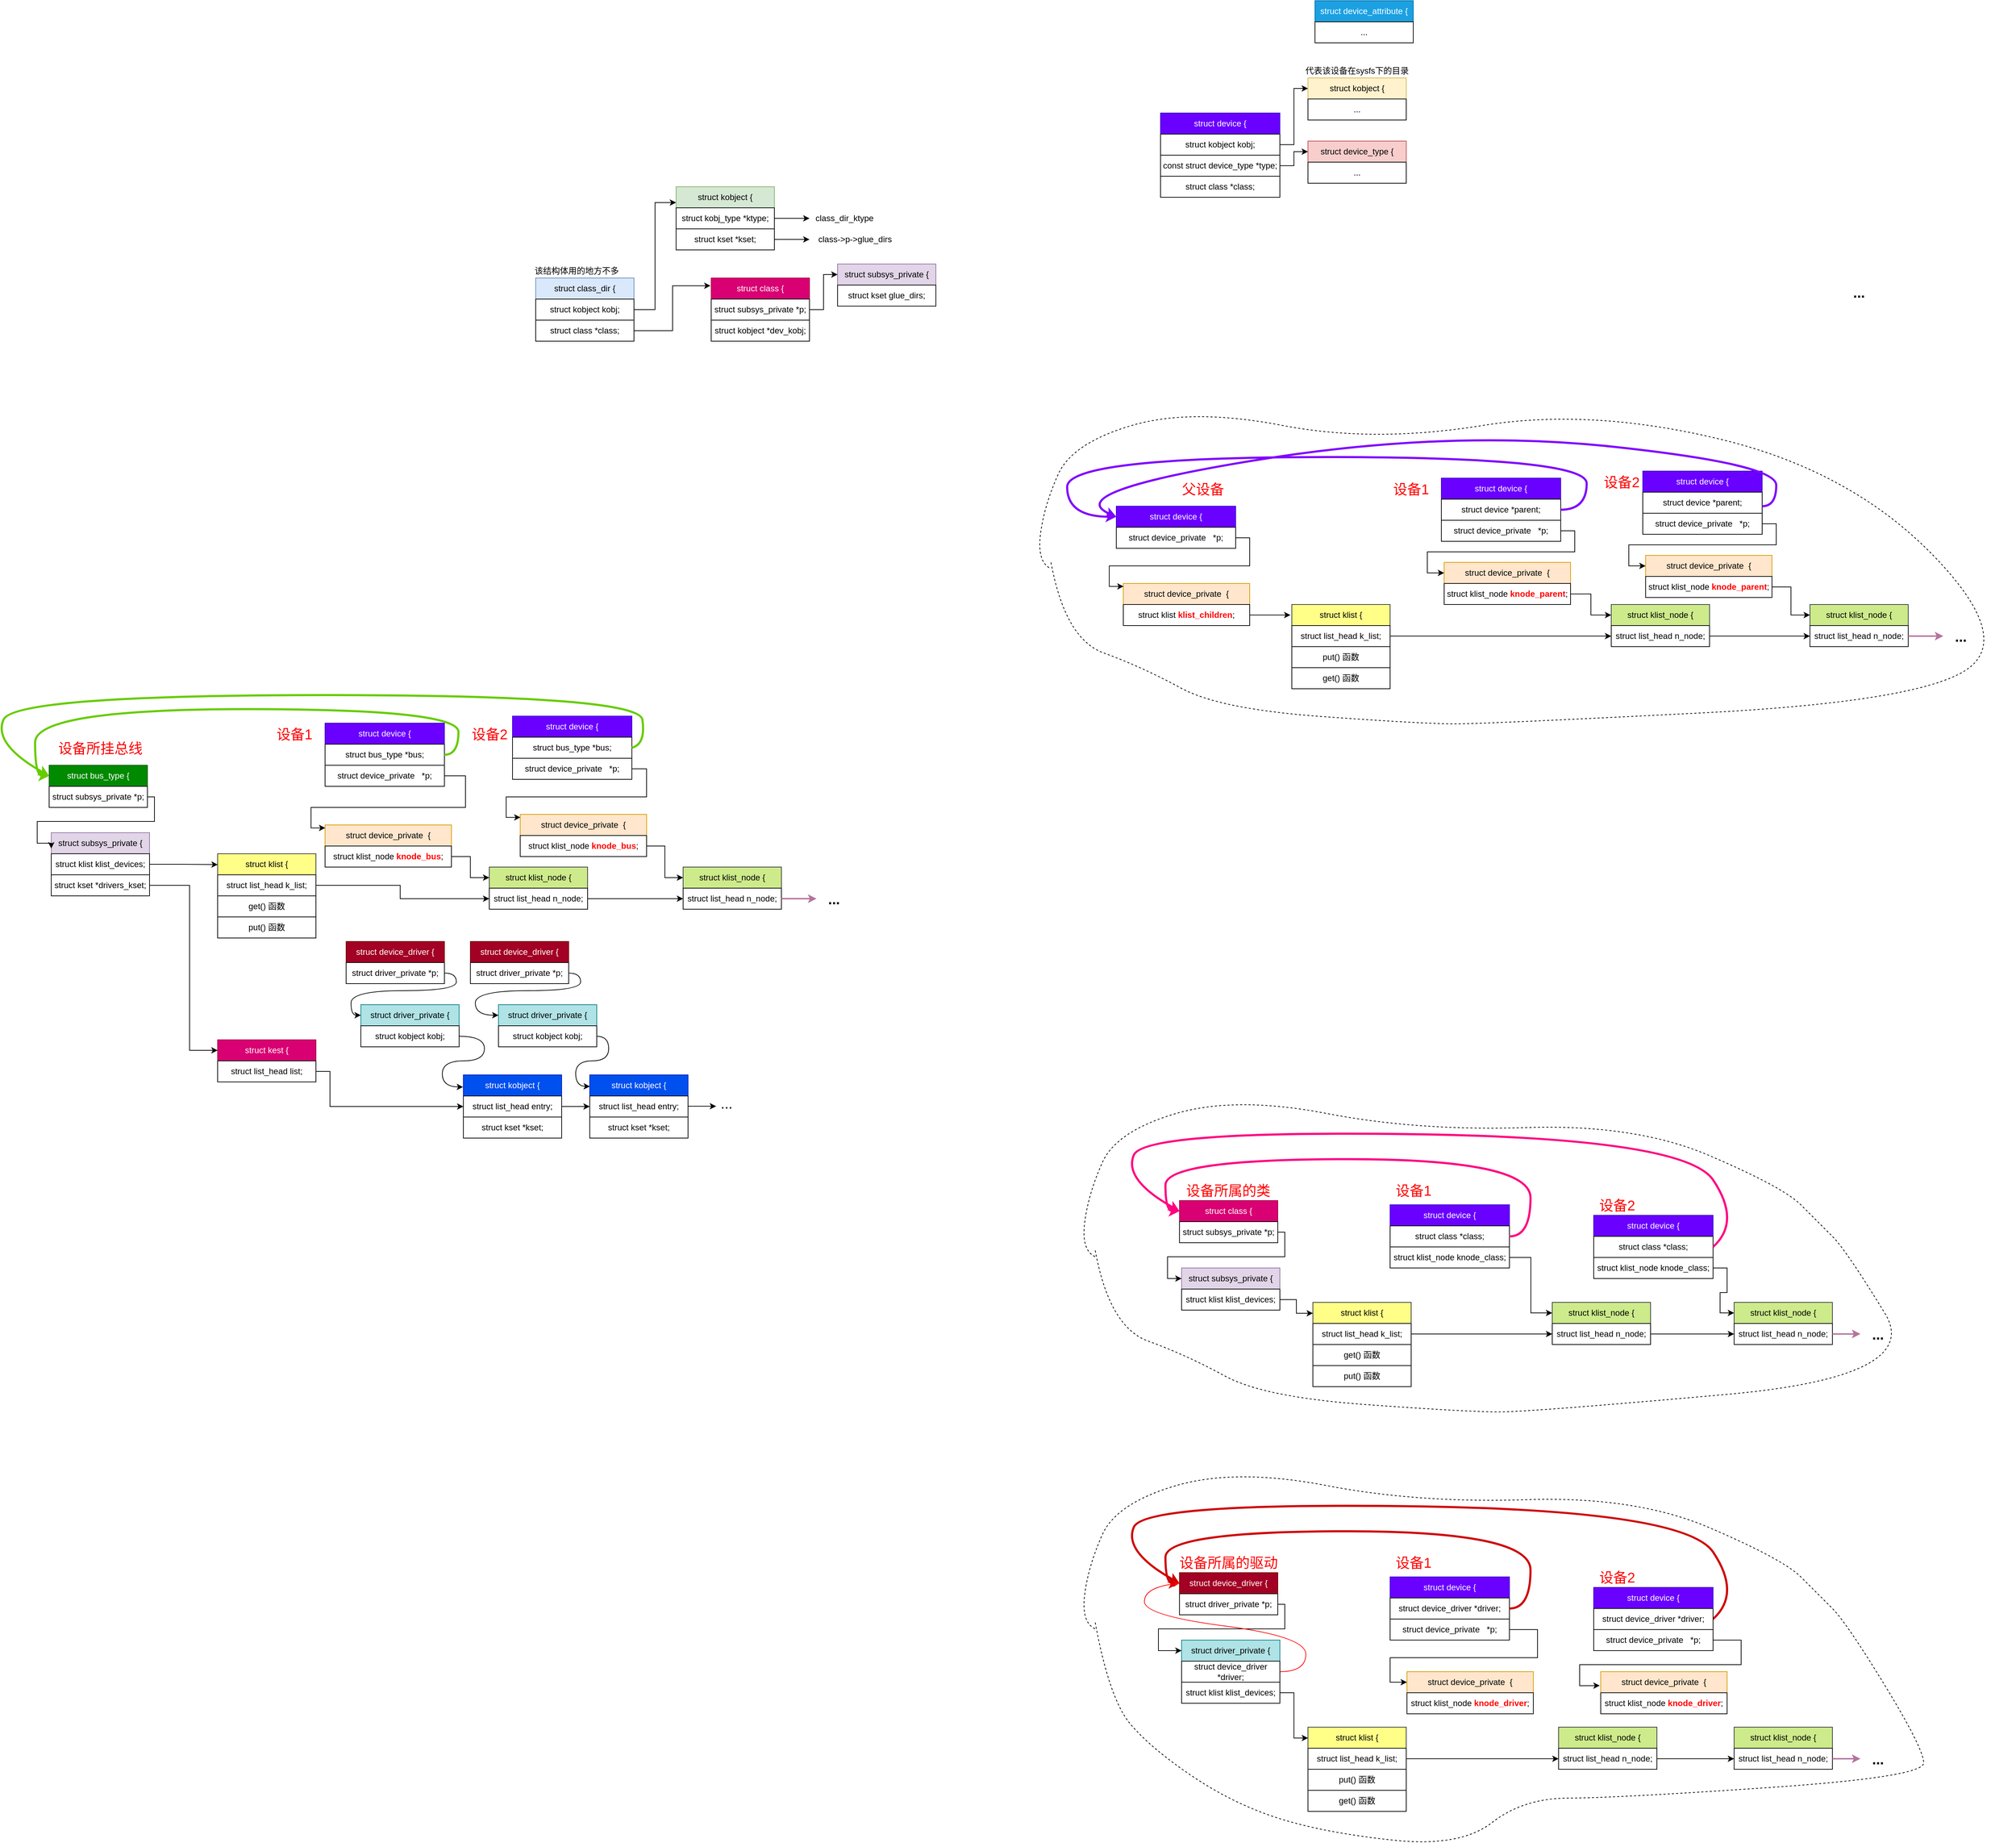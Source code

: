 <mxfile version="21.6.5" type="device">
  <diagram id="C5RBs43oDa-KdzZeNtuy" name="Page-1">
    <mxGraphModel dx="3543" dy="625" grid="1" gridSize="10" guides="1" tooltips="1" connect="1" arrows="1" fold="1" page="1" pageScale="1" pageWidth="827" pageHeight="1169" math="0" shadow="0">
      <root>
        <mxCell id="WIyWlLk6GJQsqaUBKTNV-0" />
        <mxCell id="WIyWlLk6GJQsqaUBKTNV-1" parent="WIyWlLk6GJQsqaUBKTNV-0" />
        <mxCell id="whe3JR54g-mgG4Mk8pin-1" value="struct device {" style="swimlane;fontStyle=0;childLayout=stackLayout;horizontal=1;startSize=30;horizontalStack=0;resizeParent=1;resizeParentMax=0;resizeLast=0;collapsible=1;marginBottom=0;whiteSpace=wrap;html=1;fillColor=#6a00ff;strokeColor=#3700CC;fontColor=#ffffff;" parent="WIyWlLk6GJQsqaUBKTNV-1" vertex="1">
          <mxGeometry x="-117" y="310" width="170" height="120" as="geometry" />
        </mxCell>
        <mxCell id="whe3JR54g-mgG4Mk8pin-5" value="struct kobject kobj;" style="rounded=0;whiteSpace=wrap;html=1;" parent="whe3JR54g-mgG4Mk8pin-1" vertex="1">
          <mxGeometry y="30" width="170" height="30" as="geometry" />
        </mxCell>
        <mxCell id="o1ElYZLjFx8uVEublwPo-7" value="const struct device_type *type;" style="rounded=0;whiteSpace=wrap;html=1;" parent="whe3JR54g-mgG4Mk8pin-1" vertex="1">
          <mxGeometry y="60" width="170" height="30" as="geometry" />
        </mxCell>
        <mxCell id="apxPV2-F681oPbj076mm-1" value="struct class *class;" style="rounded=0;whiteSpace=wrap;html=1;" parent="whe3JR54g-mgG4Mk8pin-1" vertex="1">
          <mxGeometry y="90" width="170" height="30" as="geometry" />
        </mxCell>
        <mxCell id="whe3JR54g-mgG4Mk8pin-6" value="struct kobject {" style="swimlane;fontStyle=0;childLayout=stackLayout;horizontal=1;startSize=30;horizontalStack=0;resizeParent=1;resizeParentMax=0;resizeLast=0;collapsible=1;marginBottom=0;whiteSpace=wrap;html=1;fillColor=#fff2cc;strokeColor=#d6b656;" parent="WIyWlLk6GJQsqaUBKTNV-1" vertex="1">
          <mxGeometry x="93" y="260" width="140" height="60" as="geometry" />
        </mxCell>
        <mxCell id="whe3JR54g-mgG4Mk8pin-7" value="..." style="rounded=0;whiteSpace=wrap;html=1;" parent="whe3JR54g-mgG4Mk8pin-6" vertex="1">
          <mxGeometry y="30" width="140" height="30" as="geometry" />
        </mxCell>
        <mxCell id="whe3JR54g-mgG4Mk8pin-8" value="" style="edgeStyle=orthogonalEdgeStyle;rounded=0;orthogonalLoop=1;jettySize=auto;html=1;entryX=0;entryY=0.25;entryDx=0;entryDy=0;" parent="WIyWlLk6GJQsqaUBKTNV-1" source="whe3JR54g-mgG4Mk8pin-5" target="whe3JR54g-mgG4Mk8pin-6" edge="1">
          <mxGeometry relative="1" as="geometry" />
        </mxCell>
        <mxCell id="whe3JR54g-mgG4Mk8pin-9" value="代表该设备在sysfs下的目录" style="text;html=1;strokeColor=none;fillColor=none;align=center;verticalAlign=middle;whiteSpace=wrap;rounded=0;" parent="WIyWlLk6GJQsqaUBKTNV-1" vertex="1">
          <mxGeometry x="88" y="240" width="150" height="20" as="geometry" />
        </mxCell>
        <mxCell id="o1ElYZLjFx8uVEublwPo-1" value="struct class {" style="swimlane;fontStyle=0;childLayout=stackLayout;horizontal=1;startSize=30;horizontalStack=0;resizeParent=1;resizeParentMax=0;resizeLast=0;collapsible=1;marginBottom=0;whiteSpace=wrap;html=1;fillColor=#d80073;strokeColor=#A50040;fontColor=#ffffff;" parent="WIyWlLk6GJQsqaUBKTNV-1" vertex="1">
          <mxGeometry x="-757" y="545" width="140" height="90" as="geometry" />
        </mxCell>
        <mxCell id="o1ElYZLjFx8uVEublwPo-2" value="struct subsys_private *p;" style="rounded=0;whiteSpace=wrap;html=1;" parent="o1ElYZLjFx8uVEublwPo-1" vertex="1">
          <mxGeometry y="30" width="140" height="30" as="geometry" />
        </mxCell>
        <mxCell id="apxPV2-F681oPbj076mm-0" value="struct kobject&#x9;&#x9;&#x9;*dev_kobj;" style="rounded=0;whiteSpace=wrap;html=1;" parent="o1ElYZLjFx8uVEublwPo-1" vertex="1">
          <mxGeometry y="60" width="140" height="30" as="geometry" />
        </mxCell>
        <mxCell id="o1ElYZLjFx8uVEublwPo-4" value="struct device_type&amp;nbsp;{" style="swimlane;fontStyle=0;childLayout=stackLayout;horizontal=1;startSize=30;horizontalStack=0;resizeParent=1;resizeParentMax=0;resizeLast=0;collapsible=1;marginBottom=0;whiteSpace=wrap;html=1;fillColor=#f8cecc;strokeColor=#b85450;" parent="WIyWlLk6GJQsqaUBKTNV-1" vertex="1">
          <mxGeometry x="93" y="350" width="140" height="60" as="geometry" />
        </mxCell>
        <mxCell id="o1ElYZLjFx8uVEublwPo-5" value="..." style="rounded=0;whiteSpace=wrap;html=1;" parent="o1ElYZLjFx8uVEublwPo-4" vertex="1">
          <mxGeometry y="30" width="140" height="30" as="geometry" />
        </mxCell>
        <mxCell id="o1ElYZLjFx8uVEublwPo-8" value="" style="edgeStyle=orthogonalEdgeStyle;rounded=0;orthogonalLoop=1;jettySize=auto;html=1;entryX=0;entryY=0.25;entryDx=0;entryDy=0;" parent="WIyWlLk6GJQsqaUBKTNV-1" source="o1ElYZLjFx8uVEublwPo-7" target="o1ElYZLjFx8uVEublwPo-4" edge="1">
          <mxGeometry relative="1" as="geometry" />
        </mxCell>
        <mxCell id="o1ElYZLjFx8uVEublwPo-10" value="struct device_attribute {" style="swimlane;fontStyle=0;childLayout=stackLayout;horizontal=1;startSize=30;horizontalStack=0;resizeParent=1;resizeParentMax=0;resizeLast=0;collapsible=1;marginBottom=0;whiteSpace=wrap;html=1;fillColor=#1ba1e2;strokeColor=#006EAF;fontColor=#ffffff;" parent="WIyWlLk6GJQsqaUBKTNV-1" vertex="1">
          <mxGeometry x="103" y="150" width="140" height="60" as="geometry" />
        </mxCell>
        <mxCell id="o1ElYZLjFx8uVEublwPo-11" value="..." style="rounded=0;whiteSpace=wrap;html=1;" parent="o1ElYZLjFx8uVEublwPo-10" vertex="1">
          <mxGeometry y="30" width="140" height="30" as="geometry" />
        </mxCell>
        <mxCell id="tcmgl76FGG7j17PrBeLz-4" value="struct class_dir {" style="swimlane;fontStyle=0;childLayout=stackLayout;horizontal=1;startSize=30;horizontalStack=0;resizeParent=1;resizeParentMax=0;resizeLast=0;collapsible=1;marginBottom=0;whiteSpace=wrap;html=1;fillColor=#dae8fc;strokeColor=#6c8ebf;" parent="WIyWlLk6GJQsqaUBKTNV-1" vertex="1">
          <mxGeometry x="-1007" y="545" width="140" height="90" as="geometry" />
        </mxCell>
        <mxCell id="tcmgl76FGG7j17PrBeLz-5" value="struct kobject kobj;" style="rounded=0;whiteSpace=wrap;html=1;" parent="tcmgl76FGG7j17PrBeLz-4" vertex="1">
          <mxGeometry y="30" width="140" height="30" as="geometry" />
        </mxCell>
        <mxCell id="tcmgl76FGG7j17PrBeLz-6" value="struct class *class;" style="rounded=0;whiteSpace=wrap;html=1;" parent="tcmgl76FGG7j17PrBeLz-4" vertex="1">
          <mxGeometry y="60" width="140" height="30" as="geometry" />
        </mxCell>
        <mxCell id="tcmgl76FGG7j17PrBeLz-7" value="" style="edgeStyle=orthogonalEdgeStyle;rounded=0;orthogonalLoop=1;jettySize=auto;html=1;entryX=-0.007;entryY=0.122;entryDx=0;entryDy=0;entryPerimeter=0;" parent="WIyWlLk6GJQsqaUBKTNV-1" source="tcmgl76FGG7j17PrBeLz-6" target="o1ElYZLjFx8uVEublwPo-1" edge="1">
          <mxGeometry relative="1" as="geometry" />
        </mxCell>
        <mxCell id="tcmgl76FGG7j17PrBeLz-8" value="struct kobject {" style="swimlane;fontStyle=0;childLayout=stackLayout;horizontal=1;startSize=30;horizontalStack=0;resizeParent=1;resizeParentMax=0;resizeLast=0;collapsible=1;marginBottom=0;whiteSpace=wrap;html=1;fillColor=#d5e8d4;strokeColor=#82b366;" parent="WIyWlLk6GJQsqaUBKTNV-1" vertex="1">
          <mxGeometry x="-807" y="415" width="140" height="90" as="geometry" />
        </mxCell>
        <mxCell id="tcmgl76FGG7j17PrBeLz-9" value="struct kobj_type *ktype;" style="rounded=0;whiteSpace=wrap;html=1;" parent="tcmgl76FGG7j17PrBeLz-8" vertex="1">
          <mxGeometry y="30" width="140" height="30" as="geometry" />
        </mxCell>
        <mxCell id="tcmgl76FGG7j17PrBeLz-15" value="struct kset *kset;" style="rounded=0;whiteSpace=wrap;html=1;" parent="tcmgl76FGG7j17PrBeLz-8" vertex="1">
          <mxGeometry y="60" width="140" height="30" as="geometry" />
        </mxCell>
        <mxCell id="tcmgl76FGG7j17PrBeLz-10" value="" style="edgeStyle=orthogonalEdgeStyle;rounded=0;orthogonalLoop=1;jettySize=auto;html=1;entryX=0;entryY=0.25;entryDx=0;entryDy=0;" parent="WIyWlLk6GJQsqaUBKTNV-1" source="tcmgl76FGG7j17PrBeLz-5" target="tcmgl76FGG7j17PrBeLz-8" edge="1">
          <mxGeometry relative="1" as="geometry" />
        </mxCell>
        <mxCell id="tcmgl76FGG7j17PrBeLz-16" value="class-&amp;gt;p-&amp;gt;glue_dirs" style="text;html=1;strokeColor=none;fillColor=none;align=center;verticalAlign=middle;whiteSpace=wrap;rounded=0;" parent="WIyWlLk6GJQsqaUBKTNV-1" vertex="1">
          <mxGeometry x="-617" y="480" width="130" height="20" as="geometry" />
        </mxCell>
        <mxCell id="tcmgl76FGG7j17PrBeLz-17" value="" style="endArrow=classic;html=1;rounded=0;entryX=0;entryY=0.5;entryDx=0;entryDy=0;exitX=1;exitY=0.5;exitDx=0;exitDy=0;" parent="WIyWlLk6GJQsqaUBKTNV-1" source="tcmgl76FGG7j17PrBeLz-15" target="tcmgl76FGG7j17PrBeLz-16" edge="1">
          <mxGeometry width="50" height="50" relative="1" as="geometry">
            <mxPoint x="-667" y="495" as="sourcePoint" />
            <mxPoint x="-617" y="445" as="targetPoint" />
          </mxGeometry>
        </mxCell>
        <mxCell id="tcmgl76FGG7j17PrBeLz-18" value="class_dir_ktype" style="text;html=1;strokeColor=none;fillColor=none;align=center;verticalAlign=middle;whiteSpace=wrap;rounded=0;" parent="WIyWlLk6GJQsqaUBKTNV-1" vertex="1">
          <mxGeometry x="-617" y="450" width="100" height="20" as="geometry" />
        </mxCell>
        <mxCell id="tcmgl76FGG7j17PrBeLz-19" value="" style="endArrow=classic;html=1;rounded=0;entryX=0;entryY=0.5;entryDx=0;entryDy=0;exitX=1;exitY=0.5;exitDx=0;exitDy=0;" parent="WIyWlLk6GJQsqaUBKTNV-1" target="tcmgl76FGG7j17PrBeLz-18" edge="1">
          <mxGeometry width="50" height="50" relative="1" as="geometry">
            <mxPoint x="-667" y="460" as="sourcePoint" />
            <mxPoint x="-617" y="415" as="targetPoint" />
          </mxGeometry>
        </mxCell>
        <mxCell id="tcmgl76FGG7j17PrBeLz-22" value="该结构体用的地方不多" style="text;html=1;strokeColor=none;fillColor=none;align=center;verticalAlign=middle;whiteSpace=wrap;rounded=0;" parent="WIyWlLk6GJQsqaUBKTNV-1" vertex="1">
          <mxGeometry x="-1010" y="525" width="123" height="20" as="geometry" />
        </mxCell>
        <mxCell id="tcmgl76FGG7j17PrBeLz-23" value="struct subsys_private {" style="swimlane;fontStyle=0;childLayout=stackLayout;horizontal=1;startSize=30;horizontalStack=0;resizeParent=1;resizeParentMax=0;resizeLast=0;collapsible=1;marginBottom=0;whiteSpace=wrap;html=1;fillColor=#e1d5e7;strokeColor=#9673a6;" parent="WIyWlLk6GJQsqaUBKTNV-1" vertex="1">
          <mxGeometry x="-577" y="525" width="140" height="60" as="geometry" />
        </mxCell>
        <mxCell id="tcmgl76FGG7j17PrBeLz-24" value="struct kset glue_dirs;" style="rounded=0;whiteSpace=wrap;html=1;" parent="tcmgl76FGG7j17PrBeLz-23" vertex="1">
          <mxGeometry y="30" width="140" height="30" as="geometry" />
        </mxCell>
        <mxCell id="tcmgl76FGG7j17PrBeLz-25" value="" style="edgeStyle=orthogonalEdgeStyle;rounded=0;orthogonalLoop=1;jettySize=auto;html=1;entryX=0;entryY=0.25;entryDx=0;entryDy=0;" parent="WIyWlLk6GJQsqaUBKTNV-1" source="o1ElYZLjFx8uVEublwPo-2" target="tcmgl76FGG7j17PrBeLz-23" edge="1">
          <mxGeometry relative="1" as="geometry" />
        </mxCell>
        <mxCell id="TP9Z24l7wEVk_TbmDp-W-36" value="&lt;b&gt;&lt;font style=&quot;font-size: 20px;&quot;&gt;...&lt;/font&gt;&lt;/b&gt;" style="text;html=1;strokeColor=none;fillColor=none;align=center;verticalAlign=middle;whiteSpace=wrap;rounded=0;" parent="WIyWlLk6GJQsqaUBKTNV-1" vertex="1">
          <mxGeometry x="853" y="550" width="50" height="30" as="geometry" />
        </mxCell>
        <mxCell id="2upeYzaBk422vgMbgCvM-169" value="" style="group" parent="WIyWlLk6GJQsqaUBKTNV-1" vertex="1" connectable="0">
          <mxGeometry x="-293" y="730" width="1393" height="450" as="geometry" />
        </mxCell>
        <mxCell id="2upeYzaBk422vgMbgCvM-29" value="struct device {" style="swimlane;fontStyle=0;childLayout=stackLayout;horizontal=1;startSize=30;horizontalStack=0;resizeParent=1;resizeParentMax=0;resizeLast=0;collapsible=1;marginBottom=0;whiteSpace=wrap;html=1;fillColor=#6a00ff;strokeColor=#3700CC;fontColor=#ffffff;" parent="2upeYzaBk422vgMbgCvM-169" vertex="1">
          <mxGeometry x="113" y="140" width="170" height="60" as="geometry" />
        </mxCell>
        <mxCell id="2upeYzaBk422vgMbgCvM-32" value="struct device_private&amp;nbsp; &amp;nbsp;*p;" style="rounded=0;whiteSpace=wrap;html=1;" parent="2upeYzaBk422vgMbgCvM-29" vertex="1">
          <mxGeometry y="30" width="170" height="30" as="geometry" />
        </mxCell>
        <mxCell id="2upeYzaBk422vgMbgCvM-35" value="struct&amp;nbsp;device_private&amp;nbsp; {" style="swimlane;fontStyle=0;childLayout=stackLayout;horizontal=1;startSize=30;horizontalStack=0;resizeParent=1;resizeParentMax=0;resizeLast=0;collapsible=1;marginBottom=0;whiteSpace=wrap;html=1;fillColor=#ffe6cc;strokeColor=#d79b00;" parent="2upeYzaBk422vgMbgCvM-169" vertex="1">
          <mxGeometry x="123" y="250" width="180" height="60" as="geometry" />
        </mxCell>
        <mxCell id="2upeYzaBk422vgMbgCvM-36" value="struct klist &lt;font color=&quot;#ff0000&quot;&gt;&lt;b&gt;klist_children&lt;/b&gt;&lt;/font&gt;;" style="rounded=0;whiteSpace=wrap;html=1;" parent="2upeYzaBk422vgMbgCvM-35" vertex="1">
          <mxGeometry y="30" width="180" height="30" as="geometry" />
        </mxCell>
        <mxCell id="2upeYzaBk422vgMbgCvM-39" value="" style="edgeStyle=orthogonalEdgeStyle;rounded=0;orthogonalLoop=1;jettySize=auto;html=1;entryX=0.002;entryY=0.07;entryDx=0;entryDy=0;entryPerimeter=0;" parent="2upeYzaBk422vgMbgCvM-169" source="2upeYzaBk422vgMbgCvM-32" target="2upeYzaBk422vgMbgCvM-35" edge="1">
          <mxGeometry relative="1" as="geometry">
            <Array as="points">
              <mxPoint x="303" y="185" />
              <mxPoint x="303" y="225" />
              <mxPoint x="103" y="225" />
              <mxPoint x="103" y="254" />
            </Array>
          </mxGeometry>
        </mxCell>
        <mxCell id="2upeYzaBk422vgMbgCvM-43" value="struct device {" style="swimlane;fontStyle=0;childLayout=stackLayout;horizontal=1;startSize=30;horizontalStack=0;resizeParent=1;resizeParentMax=0;resizeLast=0;collapsible=1;marginBottom=0;whiteSpace=wrap;html=1;fillColor=#6a00ff;strokeColor=#3700CC;fontColor=#ffffff;" parent="2upeYzaBk422vgMbgCvM-169" vertex="1">
          <mxGeometry x="576" y="100" width="170" height="90" as="geometry" />
        </mxCell>
        <mxCell id="2upeYzaBk422vgMbgCvM-57" value="struct device *parent;" style="rounded=0;whiteSpace=wrap;html=1;" parent="2upeYzaBk422vgMbgCvM-43" vertex="1">
          <mxGeometry y="30" width="170" height="30" as="geometry" />
        </mxCell>
        <mxCell id="2upeYzaBk422vgMbgCvM-44" value="struct device_private&amp;nbsp; &amp;nbsp;*p;" style="rounded=0;whiteSpace=wrap;html=1;" parent="2upeYzaBk422vgMbgCvM-43" vertex="1">
          <mxGeometry y="60" width="170" height="30" as="geometry" />
        </mxCell>
        <mxCell id="2upeYzaBk422vgMbgCvM-45" value="struct&amp;nbsp;device_private&amp;nbsp; {" style="swimlane;fontStyle=0;childLayout=stackLayout;horizontal=1;startSize=30;horizontalStack=0;resizeParent=1;resizeParentMax=0;resizeLast=0;collapsible=1;marginBottom=0;whiteSpace=wrap;html=1;fillColor=#ffe6cc;strokeColor=#d79b00;" parent="2upeYzaBk422vgMbgCvM-169" vertex="1">
          <mxGeometry x="580" y="220" width="180" height="60" as="geometry" />
        </mxCell>
        <mxCell id="2upeYzaBk422vgMbgCvM-47" value="struct klist_node &lt;font color=&quot;#ff0000&quot;&gt;&lt;b&gt;knode_parent&lt;/b&gt;&lt;/font&gt;;" style="rounded=0;whiteSpace=wrap;html=1;" parent="2upeYzaBk422vgMbgCvM-45" vertex="1">
          <mxGeometry y="30" width="180" height="30" as="geometry" />
        </mxCell>
        <mxCell id="2upeYzaBk422vgMbgCvM-52" value="" style="edgeStyle=orthogonalEdgeStyle;rounded=0;orthogonalLoop=1;jettySize=auto;html=1;entryX=0;entryY=0.25;entryDx=0;entryDy=0;exitX=1;exitY=0.5;exitDx=0;exitDy=0;exitPerimeter=0;" parent="2upeYzaBk422vgMbgCvM-169" source="2upeYzaBk422vgMbgCvM-44" target="2upeYzaBk422vgMbgCvM-45" edge="1">
          <mxGeometry relative="1" as="geometry">
            <Array as="points">
              <mxPoint x="766" y="175" />
              <mxPoint x="766" y="205" />
              <mxPoint x="556" y="205" />
              <mxPoint x="556" y="235" />
            </Array>
          </mxGeometry>
        </mxCell>
        <mxCell id="2upeYzaBk422vgMbgCvM-53" value="struct klist_node {" style="swimlane;fontStyle=0;childLayout=stackLayout;horizontal=1;startSize=30;horizontalStack=0;resizeParent=1;resizeParentMax=0;resizeLast=0;collapsible=1;marginBottom=0;whiteSpace=wrap;html=1;fillColor=#cdeb8b;strokeColor=#36393d;" parent="2upeYzaBk422vgMbgCvM-169" vertex="1">
          <mxGeometry x="818" y="280" width="140" height="60" as="geometry" />
        </mxCell>
        <mxCell id="2upeYzaBk422vgMbgCvM-54" value="struct list_head&#x9;n_node;" style="rounded=0;whiteSpace=wrap;html=1;" parent="2upeYzaBk422vgMbgCvM-53" vertex="1">
          <mxGeometry y="30" width="140" height="30" as="geometry" />
        </mxCell>
        <mxCell id="2upeYzaBk422vgMbgCvM-55" value="" style="edgeStyle=orthogonalEdgeStyle;rounded=0;orthogonalLoop=1;jettySize=auto;html=1;entryX=0;entryY=0.25;entryDx=0;entryDy=0;" parent="2upeYzaBk422vgMbgCvM-169" source="2upeYzaBk422vgMbgCvM-47" target="2upeYzaBk422vgMbgCvM-53" edge="1">
          <mxGeometry relative="1" as="geometry" />
        </mxCell>
        <mxCell id="2upeYzaBk422vgMbgCvM-58" value="struct klist {" style="swimlane;fontStyle=0;childLayout=stackLayout;horizontal=1;startSize=30;horizontalStack=0;resizeParent=1;resizeParentMax=0;resizeLast=0;collapsible=1;marginBottom=0;whiteSpace=wrap;html=1;fillColor=#ffff88;strokeColor=#36393d;" parent="2upeYzaBk422vgMbgCvM-169" vertex="1">
          <mxGeometry x="363" y="280" width="140" height="120" as="geometry" />
        </mxCell>
        <mxCell id="2upeYzaBk422vgMbgCvM-59" value="struct list_head&#x9;k_list;" style="rounded=0;whiteSpace=wrap;html=1;" parent="2upeYzaBk422vgMbgCvM-58" vertex="1">
          <mxGeometry y="30" width="140" height="30" as="geometry" />
        </mxCell>
        <mxCell id="2upeYzaBk422vgMbgCvM-66" value="put() 函数" style="rounded=0;whiteSpace=wrap;html=1;" parent="2upeYzaBk422vgMbgCvM-58" vertex="1">
          <mxGeometry y="60" width="140" height="30" as="geometry" />
        </mxCell>
        <mxCell id="2upeYzaBk422vgMbgCvM-65" value="get() 函数" style="rounded=0;whiteSpace=wrap;html=1;" parent="2upeYzaBk422vgMbgCvM-58" vertex="1">
          <mxGeometry y="90" width="140" height="30" as="geometry" />
        </mxCell>
        <mxCell id="2upeYzaBk422vgMbgCvM-60" value="" style="edgeStyle=orthogonalEdgeStyle;rounded=0;orthogonalLoop=1;jettySize=auto;html=1;entryX=-0.014;entryY=0.125;entryDx=0;entryDy=0;entryPerimeter=0;" parent="2upeYzaBk422vgMbgCvM-169" source="2upeYzaBk422vgMbgCvM-36" target="2upeYzaBk422vgMbgCvM-58" edge="1">
          <mxGeometry relative="1" as="geometry" />
        </mxCell>
        <mxCell id="2upeYzaBk422vgMbgCvM-64" value="" style="endArrow=classic;html=1;rounded=0;exitX=1;exitY=0.5;exitDx=0;exitDy=0;entryX=0;entryY=0.5;entryDx=0;entryDy=0;" parent="2upeYzaBk422vgMbgCvM-169" source="2upeYzaBk422vgMbgCvM-59" target="2upeYzaBk422vgMbgCvM-54" edge="1">
          <mxGeometry width="50" height="50" relative="1" as="geometry">
            <mxPoint x="533" y="330" as="sourcePoint" />
            <mxPoint x="583" y="280" as="targetPoint" />
          </mxGeometry>
        </mxCell>
        <mxCell id="2upeYzaBk422vgMbgCvM-67" value="struct device {" style="swimlane;fontStyle=0;childLayout=stackLayout;horizontal=1;startSize=30;horizontalStack=0;resizeParent=1;resizeParentMax=0;resizeLast=0;collapsible=1;marginBottom=0;whiteSpace=wrap;html=1;fillColor=#6a00ff;strokeColor=#3700CC;fontColor=#ffffff;" parent="2upeYzaBk422vgMbgCvM-169" vertex="1">
          <mxGeometry x="862.93" y="90" width="170" height="90" as="geometry" />
        </mxCell>
        <mxCell id="2upeYzaBk422vgMbgCvM-69" value="struct device *parent;" style="rounded=0;whiteSpace=wrap;html=1;" parent="2upeYzaBk422vgMbgCvM-67" vertex="1">
          <mxGeometry y="30" width="170" height="30" as="geometry" />
        </mxCell>
        <mxCell id="2upeYzaBk422vgMbgCvM-68" value="struct device_private&amp;nbsp; &amp;nbsp;*p;" style="rounded=0;whiteSpace=wrap;html=1;" parent="2upeYzaBk422vgMbgCvM-67" vertex="1">
          <mxGeometry y="60" width="170" height="30" as="geometry" />
        </mxCell>
        <mxCell id="2upeYzaBk422vgMbgCvM-70" value="struct&amp;nbsp;device_private&amp;nbsp; {" style="swimlane;fontStyle=0;childLayout=stackLayout;horizontal=1;startSize=30;horizontalStack=0;resizeParent=1;resizeParentMax=0;resizeLast=0;collapsible=1;marginBottom=0;whiteSpace=wrap;html=1;fillColor=#ffe6cc;strokeColor=#d79b00;" parent="2upeYzaBk422vgMbgCvM-169" vertex="1">
          <mxGeometry x="866.93" y="210" width="180" height="60" as="geometry" />
        </mxCell>
        <mxCell id="2upeYzaBk422vgMbgCvM-71" value="struct klist_node &lt;font color=&quot;#ff0000&quot;&gt;&lt;b&gt;knode_parent&lt;/b&gt;&lt;/font&gt;;" style="rounded=0;whiteSpace=wrap;html=1;" parent="2upeYzaBk422vgMbgCvM-70" vertex="1">
          <mxGeometry y="30" width="180" height="30" as="geometry" />
        </mxCell>
        <mxCell id="2upeYzaBk422vgMbgCvM-72" value="" style="edgeStyle=orthogonalEdgeStyle;rounded=0;orthogonalLoop=1;jettySize=auto;html=1;entryX=0;entryY=0.25;entryDx=0;entryDy=0;exitX=1;exitY=0.5;exitDx=0;exitDy=0;exitPerimeter=0;" parent="2upeYzaBk422vgMbgCvM-169" source="2upeYzaBk422vgMbgCvM-68" target="2upeYzaBk422vgMbgCvM-70" edge="1">
          <mxGeometry relative="1" as="geometry">
            <Array as="points">
              <mxPoint x="1053" y="165" />
              <mxPoint x="1053" y="195" />
              <mxPoint x="843" y="195" />
              <mxPoint x="843" y="225" />
            </Array>
          </mxGeometry>
        </mxCell>
        <mxCell id="2upeYzaBk422vgMbgCvM-73" value="struct klist_node {" style="swimlane;fontStyle=0;childLayout=stackLayout;horizontal=1;startSize=30;horizontalStack=0;resizeParent=1;resizeParentMax=0;resizeLast=0;collapsible=1;marginBottom=0;whiteSpace=wrap;html=1;fillColor=#cdeb8b;strokeColor=#36393d;" parent="2upeYzaBk422vgMbgCvM-169" vertex="1">
          <mxGeometry x="1101" y="280" width="140" height="60" as="geometry" />
        </mxCell>
        <mxCell id="2upeYzaBk422vgMbgCvM-74" value="struct list_head&#x9;n_node;" style="rounded=0;whiteSpace=wrap;html=1;" parent="2upeYzaBk422vgMbgCvM-73" vertex="1">
          <mxGeometry y="30" width="140" height="30" as="geometry" />
        </mxCell>
        <mxCell id="2upeYzaBk422vgMbgCvM-75" value="" style="edgeStyle=orthogonalEdgeStyle;rounded=0;orthogonalLoop=1;jettySize=auto;html=1;entryX=0;entryY=0.25;entryDx=0;entryDy=0;" parent="2upeYzaBk422vgMbgCvM-169" source="2upeYzaBk422vgMbgCvM-71" target="2upeYzaBk422vgMbgCvM-73" edge="1">
          <mxGeometry relative="1" as="geometry" />
        </mxCell>
        <mxCell id="2upeYzaBk422vgMbgCvM-77" value="" style="endArrow=classic;html=1;rounded=0;exitX=1;exitY=0.75;exitDx=0;exitDy=0;entryX=0;entryY=0.5;entryDx=0;entryDy=0;" parent="2upeYzaBk422vgMbgCvM-169" source="2upeYzaBk422vgMbgCvM-53" target="2upeYzaBk422vgMbgCvM-74" edge="1">
          <mxGeometry width="50" height="50" relative="1" as="geometry">
            <mxPoint x="983" y="330" as="sourcePoint" />
            <mxPoint x="1033" y="280" as="targetPoint" />
          </mxGeometry>
        </mxCell>
        <mxCell id="2upeYzaBk422vgMbgCvM-80" value="" style="endArrow=classic;html=1;rounded=0;exitX=1;exitY=0.5;exitDx=0;exitDy=0;entryX=0;entryY=0.5;entryDx=0;entryDy=0;strokeWidth=2;strokeColor=#B5739D;" parent="2upeYzaBk422vgMbgCvM-169" target="2upeYzaBk422vgMbgCvM-81" edge="1">
          <mxGeometry width="50" height="50" relative="1" as="geometry">
            <mxPoint x="1241" y="325" as="sourcePoint" />
            <mxPoint x="1141" y="325" as="targetPoint" />
          </mxGeometry>
        </mxCell>
        <mxCell id="2upeYzaBk422vgMbgCvM-81" value="&lt;b&gt;&lt;font style=&quot;font-size: 20px;&quot;&gt;...&lt;/font&gt;&lt;/b&gt;" style="text;html=1;strokeColor=none;fillColor=none;align=center;verticalAlign=middle;whiteSpace=wrap;rounded=0;" parent="2upeYzaBk422vgMbgCvM-169" vertex="1">
          <mxGeometry x="1291" y="310" width="50" height="30" as="geometry" />
        </mxCell>
        <mxCell id="2upeYzaBk422vgMbgCvM-82" value="" style="edgeStyle=orthogonalEdgeStyle;orthogonalLoop=1;jettySize=auto;html=1;entryX=0;entryY=0.25;entryDx=0;entryDy=0;exitX=1;exitY=0.5;exitDx=0;exitDy=0;curved=1;strokeColor=#7F00FF;strokeWidth=3;" parent="2upeYzaBk422vgMbgCvM-169" source="2upeYzaBk422vgMbgCvM-57" target="2upeYzaBk422vgMbgCvM-29" edge="1">
          <mxGeometry relative="1" as="geometry">
            <Array as="points">
              <mxPoint x="783" y="145" />
              <mxPoint x="783" y="70" />
              <mxPoint x="43" y="70" />
              <mxPoint x="43" y="155" />
            </Array>
          </mxGeometry>
        </mxCell>
        <mxCell id="2upeYzaBk422vgMbgCvM-84" value="" style="endArrow=classic;html=1;entryX=0;entryY=0.25;entryDx=0;entryDy=0;curved=1;strokeColor=#7F00FF;strokeWidth=3;" parent="2upeYzaBk422vgMbgCvM-169" target="2upeYzaBk422vgMbgCvM-29" edge="1">
          <mxGeometry width="50" height="50" relative="1" as="geometry">
            <mxPoint x="1033" y="140" as="sourcePoint" />
            <mxPoint x="1083" y="90" as="targetPoint" />
            <Array as="points">
              <mxPoint x="1053" y="140" />
              <mxPoint x="1053" y="80" />
              <mxPoint x="583" y="30" />
              <mxPoint x="33" y="120" />
            </Array>
          </mxGeometry>
        </mxCell>
        <mxCell id="2upeYzaBk422vgMbgCvM-134" value="" style="curved=1;endArrow=none;html=1;rounded=0;endFill=0;shadow=0;strokeColor=default;dashed=1;" parent="2upeYzaBk422vgMbgCvM-169" edge="1">
          <mxGeometry width="50" height="50" relative="1" as="geometry">
            <mxPoint x="20" y="220" as="sourcePoint" />
            <mxPoint x="20" y="229" as="targetPoint" />
            <Array as="points">
              <mxPoint x="40" y="329" />
              <mxPoint x="150" y="369" />
              <mxPoint x="260" y="429" />
              <mxPoint x="550" y="450" />
              <mxPoint x="640" y="450" />
              <mxPoint x="1250" y="419" />
              <mxPoint x="1393" y="330" />
              <mxPoint x="1160" y="90" />
              <mxPoint x="790" />
              <mxPoint x="480" y="50" />
              <mxPoint x="220" />
              <mxPoint x="50" y="50" />
              <mxPoint x="10" y="140" />
              <mxPoint y="220" />
            </Array>
          </mxGeometry>
        </mxCell>
        <mxCell id="2upeYzaBk422vgMbgCvM-170" value="&lt;font style=&quot;font-size: 20px;&quot; color=&quot;#ff0000&quot;&gt;设备1&lt;/font&gt;" style="text;html=1;strokeColor=none;fillColor=none;align=center;verticalAlign=middle;whiteSpace=wrap;rounded=0;" parent="2upeYzaBk422vgMbgCvM-169" vertex="1">
          <mxGeometry x="503" y="100" width="60" height="30" as="geometry" />
        </mxCell>
        <mxCell id="TP9Z24l7wEVk_TbmDp-W-53" value="&lt;font style=&quot;font-size: 20px;&quot; color=&quot;#ff0000&quot;&gt;设备2&lt;/font&gt;" style="text;html=1;strokeColor=none;fillColor=none;align=center;verticalAlign=middle;whiteSpace=wrap;rounded=0;" parent="2upeYzaBk422vgMbgCvM-169" vertex="1">
          <mxGeometry x="802.93" y="90" width="60" height="30" as="geometry" />
        </mxCell>
        <mxCell id="2upeYzaBk422vgMbgCvM-247" value="&lt;font style=&quot;font-size: 20px;&quot; color=&quot;#ff0000&quot;&gt;父设备&lt;/font&gt;" style="text;html=1;strokeColor=none;fillColor=none;align=center;verticalAlign=middle;whiteSpace=wrap;rounded=0;" parent="2upeYzaBk422vgMbgCvM-169" vertex="1">
          <mxGeometry x="193" y="100" width="87" height="30" as="geometry" />
        </mxCell>
        <mxCell id="rip8Za0SB2_2bHpj3NB8-80" value="" style="group" parent="WIyWlLk6GJQsqaUBKTNV-1" vertex="1" connectable="0">
          <mxGeometry x="-230" y="1710" width="1200" height="450" as="geometry" />
        </mxCell>
        <mxCell id="rip8Za0SB2_2bHpj3NB8-38" value="" style="curved=1;endArrow=none;html=1;rounded=0;endFill=0;shadow=0;strokeColor=default;dashed=1;" parent="rip8Za0SB2_2bHpj3NB8-80" edge="1">
          <mxGeometry width="50" height="50" relative="1" as="geometry">
            <mxPoint x="20" y="220" as="sourcePoint" />
            <mxPoint x="20" y="229" as="targetPoint" />
            <Array as="points">
              <mxPoint x="40" y="329" />
              <mxPoint x="150" y="369" />
              <mxPoint x="260" y="429" />
              <mxPoint x="550" y="450" />
              <mxPoint x="640" y="450" />
              <mxPoint x="1200" y="400" />
              <mxPoint x="1090" y="220" />
              <mxPoint x="1050" y="180" />
              <mxPoint x="1000" y="130" />
              <mxPoint x="790" y="40" />
              <mxPoint x="480" y="50" />
              <mxPoint x="220" />
              <mxPoint x="50" y="50" />
              <mxPoint x="10" y="140" />
              <mxPoint y="220" />
            </Array>
          </mxGeometry>
        </mxCell>
        <mxCell id="rip8Za0SB2_2bHpj3NB8-39" value="struct class {" style="swimlane;fontStyle=0;childLayout=stackLayout;horizontal=1;startSize=30;horizontalStack=0;resizeParent=1;resizeParentMax=0;resizeLast=0;collapsible=1;marginBottom=0;whiteSpace=wrap;html=1;fillColor=#d80073;strokeColor=#A50040;fontColor=#ffffff;" parent="rip8Za0SB2_2bHpj3NB8-80" vertex="1">
          <mxGeometry x="140" y="149" width="140" height="60" as="geometry" />
        </mxCell>
        <mxCell id="rip8Za0SB2_2bHpj3NB8-40" value="struct subsys_private *p;" style="rounded=0;whiteSpace=wrap;html=1;" parent="rip8Za0SB2_2bHpj3NB8-39" vertex="1">
          <mxGeometry y="30" width="140" height="30" as="geometry" />
        </mxCell>
        <mxCell id="rip8Za0SB2_2bHpj3NB8-41" value="struct subsys_private {" style="swimlane;fontStyle=0;childLayout=stackLayout;horizontal=1;startSize=30;horizontalStack=0;resizeParent=1;resizeParentMax=0;resizeLast=0;collapsible=1;marginBottom=0;whiteSpace=wrap;html=1;fillColor=#e1d5e7;strokeColor=#9673a6;" parent="rip8Za0SB2_2bHpj3NB8-80" vertex="1">
          <mxGeometry x="143" y="245" width="140" height="60" as="geometry" />
        </mxCell>
        <mxCell id="rip8Za0SB2_2bHpj3NB8-42" value="struct klist klist_devices;" style="rounded=0;whiteSpace=wrap;html=1;" parent="rip8Za0SB2_2bHpj3NB8-41" vertex="1">
          <mxGeometry y="30" width="140" height="30" as="geometry" />
        </mxCell>
        <mxCell id="rip8Za0SB2_2bHpj3NB8-43" value="" style="edgeStyle=orthogonalEdgeStyle;rounded=0;orthogonalLoop=1;jettySize=auto;html=1;entryX=0;entryY=0.25;entryDx=0;entryDy=0;" parent="rip8Za0SB2_2bHpj3NB8-80" source="rip8Za0SB2_2bHpj3NB8-40" target="rip8Za0SB2_2bHpj3NB8-41" edge="1">
          <mxGeometry relative="1" as="geometry">
            <mxPoint x="130" y="265" as="targetPoint" />
            <Array as="points">
              <mxPoint x="290" y="194" />
              <mxPoint x="290" y="229" />
              <mxPoint x="123" y="229" />
              <mxPoint x="123" y="260" />
            </Array>
          </mxGeometry>
        </mxCell>
        <mxCell id="rip8Za0SB2_2bHpj3NB8-44" value="struct klist {" style="swimlane;fontStyle=0;childLayout=stackLayout;horizontal=1;startSize=30;horizontalStack=0;resizeParent=1;resizeParentMax=0;resizeLast=0;collapsible=1;marginBottom=0;whiteSpace=wrap;html=1;fillColor=#ffff88;strokeColor=#36393d;" parent="rip8Za0SB2_2bHpj3NB8-80" vertex="1">
          <mxGeometry x="330" y="294" width="140" height="120" as="geometry" />
        </mxCell>
        <mxCell id="rip8Za0SB2_2bHpj3NB8-45" value="struct list_head&#x9;k_list;" style="rounded=0;whiteSpace=wrap;html=1;" parent="rip8Za0SB2_2bHpj3NB8-44" vertex="1">
          <mxGeometry y="30" width="140" height="30" as="geometry" />
        </mxCell>
        <mxCell id="rip8Za0SB2_2bHpj3NB8-46" value="get() 函数" style="rounded=0;whiteSpace=wrap;html=1;" parent="rip8Za0SB2_2bHpj3NB8-44" vertex="1">
          <mxGeometry y="60" width="140" height="30" as="geometry" />
        </mxCell>
        <mxCell id="rip8Za0SB2_2bHpj3NB8-47" value="put() 函数" style="rounded=0;whiteSpace=wrap;html=1;" parent="rip8Za0SB2_2bHpj3NB8-44" vertex="1">
          <mxGeometry y="90" width="140" height="30" as="geometry" />
        </mxCell>
        <mxCell id="rip8Za0SB2_2bHpj3NB8-48" value="" style="edgeStyle=orthogonalEdgeStyle;rounded=0;orthogonalLoop=1;jettySize=auto;html=1;entryX=0.001;entryY=0.129;entryDx=0;entryDy=0;entryPerimeter=0;" parent="rip8Za0SB2_2bHpj3NB8-80" source="rip8Za0SB2_2bHpj3NB8-42" target="rip8Za0SB2_2bHpj3NB8-44" edge="1">
          <mxGeometry relative="1" as="geometry" />
        </mxCell>
        <mxCell id="rip8Za0SB2_2bHpj3NB8-49" value="struct device {" style="swimlane;fontStyle=0;childLayout=stackLayout;horizontal=1;startSize=30;horizontalStack=0;resizeParent=1;resizeParentMax=0;resizeLast=0;collapsible=1;marginBottom=0;whiteSpace=wrap;html=1;fillColor=#6a00ff;strokeColor=#3700CC;fontColor=#ffffff;" parent="rip8Za0SB2_2bHpj3NB8-80" vertex="1">
          <mxGeometry x="440" y="155" width="170" height="90" as="geometry" />
        </mxCell>
        <mxCell id="rip8Za0SB2_2bHpj3NB8-50" value="struct class *class;" style="rounded=0;whiteSpace=wrap;html=1;" parent="rip8Za0SB2_2bHpj3NB8-49" vertex="1">
          <mxGeometry y="30" width="170" height="30" as="geometry" />
        </mxCell>
        <mxCell id="rip8Za0SB2_2bHpj3NB8-51" value="struct klist_node knode_class;" style="rounded=0;whiteSpace=wrap;html=1;" parent="rip8Za0SB2_2bHpj3NB8-49" vertex="1">
          <mxGeometry y="60" width="170" height="30" as="geometry" />
        </mxCell>
        <mxCell id="rip8Za0SB2_2bHpj3NB8-55" value="" style="edgeStyle=orthogonalEdgeStyle;rounded=0;orthogonalLoop=1;jettySize=auto;html=1;entryX=0;entryY=0.25;entryDx=0;entryDy=0;exitX=1;exitY=0.5;exitDx=0;exitDy=0;exitPerimeter=0;" parent="rip8Za0SB2_2bHpj3NB8-80" source="rip8Za0SB2_2bHpj3NB8-51" target="rip8Za0SB2_2bHpj3NB8-56" edge="1">
          <mxGeometry relative="1" as="geometry">
            <mxPoint x="771" y="279" as="targetPoint" />
            <mxPoint x="713" y="279.053" as="sourcePoint" />
          </mxGeometry>
        </mxCell>
        <mxCell id="rip8Za0SB2_2bHpj3NB8-56" value="struct klist_node {" style="swimlane;fontStyle=0;childLayout=stackLayout;horizontal=1;startSize=30;horizontalStack=0;resizeParent=1;resizeParentMax=0;resizeLast=0;collapsible=1;marginBottom=0;whiteSpace=wrap;html=1;fillColor=#cdeb8b;strokeColor=#36393d;" parent="rip8Za0SB2_2bHpj3NB8-80" vertex="1">
          <mxGeometry x="670.97" y="294" width="140" height="60" as="geometry" />
        </mxCell>
        <mxCell id="rip8Za0SB2_2bHpj3NB8-57" value="struct list_head&#x9;n_node;" style="rounded=0;whiteSpace=wrap;html=1;" parent="rip8Za0SB2_2bHpj3NB8-56" vertex="1">
          <mxGeometry y="30" width="140" height="30" as="geometry" />
        </mxCell>
        <mxCell id="rip8Za0SB2_2bHpj3NB8-58" value="" style="edgeStyle=orthogonalEdgeStyle;rounded=0;orthogonalLoop=1;jettySize=auto;html=1;entryX=0;entryY=0.5;entryDx=0;entryDy=0;" parent="rip8Za0SB2_2bHpj3NB8-80" source="rip8Za0SB2_2bHpj3NB8-45" target="rip8Za0SB2_2bHpj3NB8-57" edge="1">
          <mxGeometry relative="1" as="geometry">
            <Array as="points">
              <mxPoint x="503" y="339" />
              <mxPoint x="503" y="339" />
            </Array>
          </mxGeometry>
        </mxCell>
        <mxCell id="rip8Za0SB2_2bHpj3NB8-59" value="struct device {" style="swimlane;fontStyle=0;childLayout=stackLayout;horizontal=1;startSize=30;horizontalStack=0;resizeParent=1;resizeParentMax=0;resizeLast=0;collapsible=1;marginBottom=0;whiteSpace=wrap;html=1;fillColor=#6a00ff;strokeColor=#3700CC;fontColor=#ffffff;" parent="rip8Za0SB2_2bHpj3NB8-80" vertex="1">
          <mxGeometry x="730" y="170" width="170" height="90" as="geometry" />
        </mxCell>
        <mxCell id="rip8Za0SB2_2bHpj3NB8-60" value="struct class *class;" style="rounded=0;whiteSpace=wrap;html=1;" parent="rip8Za0SB2_2bHpj3NB8-59" vertex="1">
          <mxGeometry y="30" width="170" height="30" as="geometry" />
        </mxCell>
        <mxCell id="rip8Za0SB2_2bHpj3NB8-61" value="struct klist_node knode_class;" style="rounded=0;whiteSpace=wrap;html=1;" parent="rip8Za0SB2_2bHpj3NB8-59" vertex="1">
          <mxGeometry y="60" width="170" height="30" as="geometry" />
        </mxCell>
        <mxCell id="rip8Za0SB2_2bHpj3NB8-65" value="" style="edgeStyle=orthogonalEdgeStyle;rounded=0;orthogonalLoop=1;jettySize=auto;html=1;entryX=0;entryY=0.25;entryDx=0;entryDy=0;exitX=1;exitY=0.5;exitDx=0;exitDy=0;" parent="rip8Za0SB2_2bHpj3NB8-80" source="rip8Za0SB2_2bHpj3NB8-61" target="rip8Za0SB2_2bHpj3NB8-66" edge="1">
          <mxGeometry relative="1" as="geometry">
            <mxPoint x="1048.97" y="264" as="targetPoint" />
            <mxPoint x="970" y="150" as="sourcePoint" />
          </mxGeometry>
        </mxCell>
        <mxCell id="rip8Za0SB2_2bHpj3NB8-66" value="struct klist_node {" style="swimlane;fontStyle=0;childLayout=stackLayout;horizontal=1;startSize=30;horizontalStack=0;resizeParent=1;resizeParentMax=0;resizeLast=0;collapsible=1;marginBottom=0;whiteSpace=wrap;html=1;fillColor=#cdeb8b;strokeColor=#36393d;" parent="rip8Za0SB2_2bHpj3NB8-80" vertex="1">
          <mxGeometry x="930" y="294" width="140" height="60" as="geometry" />
        </mxCell>
        <mxCell id="rip8Za0SB2_2bHpj3NB8-67" value="struct list_head&#x9;n_node;" style="rounded=0;whiteSpace=wrap;html=1;" parent="rip8Za0SB2_2bHpj3NB8-66" vertex="1">
          <mxGeometry y="30" width="140" height="30" as="geometry" />
        </mxCell>
        <mxCell id="rip8Za0SB2_2bHpj3NB8-68" value="" style="endArrow=classic;html=1;rounded=0;exitX=1;exitY=0.75;exitDx=0;exitDy=0;entryX=0;entryY=0.75;entryDx=0;entryDy=0;" parent="rip8Za0SB2_2bHpj3NB8-80" source="rip8Za0SB2_2bHpj3NB8-56" target="rip8Za0SB2_2bHpj3NB8-66" edge="1">
          <mxGeometry width="50" height="50" relative="1" as="geometry">
            <mxPoint x="923" y="349" as="sourcePoint" />
            <mxPoint x="973" y="299" as="targetPoint" />
          </mxGeometry>
        </mxCell>
        <mxCell id="rip8Za0SB2_2bHpj3NB8-69" value="" style="edgeStyle=orthogonalEdgeStyle;orthogonalLoop=1;jettySize=auto;html=1;entryX=0;entryY=0.25;entryDx=0;entryDy=0;exitX=1;exitY=0.5;exitDx=0;exitDy=0;strokeColor=#FF0080;strokeWidth=3;curved=1;fillColor=#d80073;" parent="rip8Za0SB2_2bHpj3NB8-80" source="rip8Za0SB2_2bHpj3NB8-50" target="rip8Za0SB2_2bHpj3NB8-39" edge="1">
          <mxGeometry relative="1" as="geometry">
            <Array as="points">
              <mxPoint x="640" y="200" />
              <mxPoint x="640" y="90" />
              <mxPoint x="120" y="90" />
              <mxPoint x="120" y="164" />
            </Array>
          </mxGeometry>
        </mxCell>
        <mxCell id="rip8Za0SB2_2bHpj3NB8-70" value="" style="endArrow=classic;html=1;exitX=1;exitY=0.5;exitDx=0;exitDy=0;entryX=0;entryY=0.25;entryDx=0;entryDy=0;curved=1;strokeColor=#FF0080;strokeWidth=3;fillColor=#d80073;" parent="rip8Za0SB2_2bHpj3NB8-80" source="rip8Za0SB2_2bHpj3NB8-60" target="rip8Za0SB2_2bHpj3NB8-39" edge="1">
          <mxGeometry width="50" height="50" relative="1" as="geometry">
            <mxPoint x="1000" y="129" as="sourcePoint" />
            <mxPoint x="1050" y="79" as="targetPoint" />
            <Array as="points">
              <mxPoint x="940" y="179" />
              <mxPoint x="860" y="60" />
              <mxPoint x="90" y="49" />
              <mxPoint x="60" y="119" />
            </Array>
          </mxGeometry>
        </mxCell>
        <mxCell id="rip8Za0SB2_2bHpj3NB8-71" value="" style="endArrow=classic;html=1;rounded=0;exitX=1;exitY=0.5;exitDx=0;exitDy=0;entryX=0;entryY=0.5;entryDx=0;entryDy=0;strokeWidth=2;strokeColor=#B5739D;" parent="rip8Za0SB2_2bHpj3NB8-80" target="rip8Za0SB2_2bHpj3NB8-72" edge="1">
          <mxGeometry width="50" height="50" relative="1" as="geometry">
            <mxPoint x="1070" y="339" as="sourcePoint" />
            <mxPoint x="970" y="339" as="targetPoint" />
          </mxGeometry>
        </mxCell>
        <mxCell id="rip8Za0SB2_2bHpj3NB8-72" value="&lt;b&gt;&lt;font style=&quot;font-size: 20px;&quot;&gt;...&lt;/font&gt;&lt;/b&gt;" style="text;html=1;strokeColor=none;fillColor=none;align=center;verticalAlign=middle;whiteSpace=wrap;rounded=0;" parent="rip8Za0SB2_2bHpj3NB8-80" vertex="1">
          <mxGeometry x="1110" y="324" width="50" height="30" as="geometry" />
        </mxCell>
        <mxCell id="rip8Za0SB2_2bHpj3NB8-73" value="&lt;font style=&quot;font-size: 20px;&quot; color=&quot;#ff0000&quot;&gt;设备1&lt;/font&gt;" style="text;html=1;strokeColor=none;fillColor=none;align=center;verticalAlign=middle;whiteSpace=wrap;rounded=0;" parent="rip8Za0SB2_2bHpj3NB8-80" vertex="1">
          <mxGeometry x="430" y="119" width="87" height="30" as="geometry" />
        </mxCell>
        <mxCell id="rip8Za0SB2_2bHpj3NB8-74" value="&lt;font style=&quot;font-size: 20px;&quot; color=&quot;#ff0000&quot;&gt;设备2&lt;/font&gt;" style="text;html=1;strokeColor=none;fillColor=none;align=center;verticalAlign=middle;whiteSpace=wrap;rounded=0;" parent="rip8Za0SB2_2bHpj3NB8-80" vertex="1">
          <mxGeometry x="730" y="140" width="67" height="30" as="geometry" />
        </mxCell>
        <mxCell id="rip8Za0SB2_2bHpj3NB8-75" value="&lt;font color=&quot;#ff0000&quot;&gt;&lt;span style=&quot;font-size: 20px;&quot;&gt;设备所属的类&lt;/span&gt;&lt;/font&gt;" style="text;html=1;strokeColor=none;fillColor=none;align=center;verticalAlign=middle;whiteSpace=wrap;rounded=0;" parent="rip8Za0SB2_2bHpj3NB8-80" vertex="1">
          <mxGeometry x="140" y="119" width="138.75" height="30" as="geometry" />
        </mxCell>
        <mxCell id="ZNvW9JvkvT6cLpmE5E57-1" value="" style="curved=1;endArrow=none;html=1;rounded=0;endFill=0;shadow=0;strokeColor=default;dashed=1;" parent="WIyWlLk6GJQsqaUBKTNV-1" edge="1">
          <mxGeometry width="50" height="50" relative="1" as="geometry">
            <mxPoint x="-210" y="2460" as="sourcePoint" />
            <mxPoint x="-210" y="2469" as="targetPoint" />
            <Array as="points">
              <mxPoint x="-190" y="2569" />
              <mxPoint x="-130" y="2640" />
              <mxPoint x="-10" y="2720" />
              <mxPoint x="120" y="2760" />
              <mxPoint x="310" y="2780" />
              <mxPoint x="400" y="2710" />
              <mxPoint x="530" y="2710" />
              <mxPoint x="970" y="2680" />
              <mxPoint x="970" y="2640" />
              <mxPoint x="860" y="2460" />
              <mxPoint x="820" y="2420" />
              <mxPoint x="770" y="2370" />
              <mxPoint x="560" y="2280" />
              <mxPoint x="250" y="2290" />
              <mxPoint x="-10" y="2240" />
              <mxPoint x="-180" y="2290" />
              <mxPoint x="-220" y="2380" />
              <mxPoint x="-230" y="2460" />
            </Array>
          </mxGeometry>
        </mxCell>
        <mxCell id="ZNvW9JvkvT6cLpmE5E57-2" value="struct device_driver {" style="swimlane;fontStyle=0;childLayout=stackLayout;horizontal=1;startSize=30;horizontalStack=0;resizeParent=1;resizeParentMax=0;resizeLast=0;collapsible=1;marginBottom=0;whiteSpace=wrap;html=1;fillColor=#a20025;strokeColor=#6F0000;fontColor=#ffffff;container=0;" parent="WIyWlLk6GJQsqaUBKTNV-1" vertex="1">
          <mxGeometry x="-90" y="2389" width="140" height="60" as="geometry" />
        </mxCell>
        <mxCell id="ZNvW9JvkvT6cLpmE5E57-4" value="struct driver_private {" style="swimlane;fontStyle=0;childLayout=stackLayout;horizontal=1;startSize=30;horizontalStack=0;resizeParent=1;resizeParentMax=0;resizeLast=0;collapsible=1;marginBottom=0;whiteSpace=wrap;html=1;fillColor=#b0e3e6;strokeColor=#0e8088;container=0;" parent="WIyWlLk6GJQsqaUBKTNV-1" vertex="1">
          <mxGeometry x="-87" y="2485" width="140" height="90" as="geometry" />
        </mxCell>
        <mxCell id="KIUmapfMOeFWKGX4usyZ-0" value="struct device_driver *driver;" style="rounded=0;whiteSpace=wrap;html=1;container=0;" vertex="1" parent="ZNvW9JvkvT6cLpmE5E57-4">
          <mxGeometry y="30" width="140" height="30" as="geometry" />
        </mxCell>
        <mxCell id="ZNvW9JvkvT6cLpmE5E57-5" value="struct klist klist_devices;" style="rounded=0;whiteSpace=wrap;html=1;container=0;" parent="ZNvW9JvkvT6cLpmE5E57-4" vertex="1">
          <mxGeometry y="60" width="140" height="30" as="geometry" />
        </mxCell>
        <mxCell id="ZNvW9JvkvT6cLpmE5E57-6" value="" style="edgeStyle=orthogonalEdgeStyle;rounded=0;orthogonalLoop=1;jettySize=auto;html=1;" parent="WIyWlLk6GJQsqaUBKTNV-1" source="ZNvW9JvkvT6cLpmE5E57-3" edge="1">
          <mxGeometry relative="1" as="geometry">
            <mxPoint x="-87" y="2500" as="targetPoint" />
            <Array as="points">
              <mxPoint x="60" y="2434" />
              <mxPoint x="60" y="2469" />
              <mxPoint x="-120" y="2469" />
              <mxPoint x="-120" y="2500" />
              <mxPoint x="-87" y="2500" />
            </Array>
          </mxGeometry>
        </mxCell>
        <mxCell id="ZNvW9JvkvT6cLpmE5E57-7" value="struct klist {" style="swimlane;fontStyle=0;childLayout=stackLayout;horizontal=1;startSize=30;horizontalStack=0;resizeParent=1;resizeParentMax=0;resizeLast=0;collapsible=1;marginBottom=0;whiteSpace=wrap;html=1;fillColor=#ffff88;strokeColor=#36393d;container=0;" parent="WIyWlLk6GJQsqaUBKTNV-1" vertex="1">
          <mxGeometry x="93" y="2609" width="140" height="120" as="geometry" />
        </mxCell>
        <mxCell id="ZNvW9JvkvT6cLpmE5E57-8" value="struct list_head&#x9;k_list;" style="rounded=0;whiteSpace=wrap;html=1;container=0;" parent="ZNvW9JvkvT6cLpmE5E57-7" vertex="1">
          <mxGeometry y="30" width="140" height="30" as="geometry" />
        </mxCell>
        <mxCell id="ZNvW9JvkvT6cLpmE5E57-10" value="put() 函数" style="rounded=0;whiteSpace=wrap;html=1;container=0;" parent="ZNvW9JvkvT6cLpmE5E57-7" vertex="1">
          <mxGeometry y="60" width="140" height="30" as="geometry" />
        </mxCell>
        <mxCell id="ZNvW9JvkvT6cLpmE5E57-9" value="get() 函数" style="rounded=0;whiteSpace=wrap;html=1;container=0;" parent="ZNvW9JvkvT6cLpmE5E57-7" vertex="1">
          <mxGeometry y="90" width="140" height="30" as="geometry" />
        </mxCell>
        <mxCell id="ZNvW9JvkvT6cLpmE5E57-11" value="" style="edgeStyle=orthogonalEdgeStyle;rounded=0;orthogonalLoop=1;jettySize=auto;html=1;entryX=0.001;entryY=0.129;entryDx=0;entryDy=0;entryPerimeter=0;" parent="WIyWlLk6GJQsqaUBKTNV-1" source="ZNvW9JvkvT6cLpmE5E57-5" target="ZNvW9JvkvT6cLpmE5E57-7" edge="1">
          <mxGeometry relative="1" as="geometry" />
        </mxCell>
        <mxCell id="ZNvW9JvkvT6cLpmE5E57-12" value="struct device {" style="swimlane;fontStyle=0;childLayout=stackLayout;horizontal=1;startSize=30;horizontalStack=0;resizeParent=1;resizeParentMax=0;resizeLast=0;collapsible=1;marginBottom=0;whiteSpace=wrap;html=1;fillColor=#6a00ff;strokeColor=#3700CC;fontColor=#ffffff;container=0;" parent="WIyWlLk6GJQsqaUBKTNV-1" vertex="1">
          <mxGeometry x="210" y="2395" width="170" height="90" as="geometry" />
        </mxCell>
        <mxCell id="ZNvW9JvkvT6cLpmE5E57-16" value="struct klist_node {" style="swimlane;fontStyle=0;childLayout=stackLayout;horizontal=1;startSize=30;horizontalStack=0;resizeParent=1;resizeParentMax=0;resizeLast=0;collapsible=1;marginBottom=0;whiteSpace=wrap;html=1;fillColor=#cdeb8b;strokeColor=#36393d;container=0;" parent="WIyWlLk6GJQsqaUBKTNV-1" vertex="1">
          <mxGeometry x="450" y="2609" width="140" height="60" as="geometry" />
        </mxCell>
        <mxCell id="ZNvW9JvkvT6cLpmE5E57-17" value="struct list_head&#x9;n_node;" style="rounded=0;whiteSpace=wrap;html=1;container=0;" parent="ZNvW9JvkvT6cLpmE5E57-16" vertex="1">
          <mxGeometry y="30" width="140" height="30" as="geometry" />
        </mxCell>
        <mxCell id="ZNvW9JvkvT6cLpmE5E57-19" value="struct device {" style="swimlane;fontStyle=0;childLayout=stackLayout;horizontal=1;startSize=30;horizontalStack=0;resizeParent=1;resizeParentMax=0;resizeLast=0;collapsible=1;marginBottom=0;whiteSpace=wrap;html=1;fillColor=#6a00ff;strokeColor=#3700CC;fontColor=#ffffff;container=0;" parent="WIyWlLk6GJQsqaUBKTNV-1" vertex="1">
          <mxGeometry x="500" y="2410" width="170" height="90" as="geometry" />
        </mxCell>
        <mxCell id="ZNvW9JvkvT6cLpmE5E57-23" value="struct klist_node {" style="swimlane;fontStyle=0;childLayout=stackLayout;horizontal=1;startSize=30;horizontalStack=0;resizeParent=1;resizeParentMax=0;resizeLast=0;collapsible=1;marginBottom=0;whiteSpace=wrap;html=1;fillColor=#cdeb8b;strokeColor=#36393d;container=0;" parent="WIyWlLk6GJQsqaUBKTNV-1" vertex="1">
          <mxGeometry x="700" y="2609" width="140" height="60" as="geometry" />
        </mxCell>
        <mxCell id="ZNvW9JvkvT6cLpmE5E57-24" value="struct list_head&#x9;n_node;" style="rounded=0;whiteSpace=wrap;html=1;container=0;" parent="ZNvW9JvkvT6cLpmE5E57-23" vertex="1">
          <mxGeometry y="30" width="140" height="30" as="geometry" />
        </mxCell>
        <mxCell id="ZNvW9JvkvT6cLpmE5E57-25" value="" style="endArrow=classic;html=1;rounded=0;exitX=1;exitY=0.75;exitDx=0;exitDy=0;entryX=0;entryY=0.75;entryDx=0;entryDy=0;" parent="WIyWlLk6GJQsqaUBKTNV-1" source="ZNvW9JvkvT6cLpmE5E57-16" target="ZNvW9JvkvT6cLpmE5E57-23" edge="1">
          <mxGeometry width="50" height="50" relative="1" as="geometry">
            <mxPoint x="693" y="2589" as="sourcePoint" />
            <mxPoint x="743" y="2539" as="targetPoint" />
          </mxGeometry>
        </mxCell>
        <mxCell id="ZNvW9JvkvT6cLpmE5E57-26" value="" style="edgeStyle=orthogonalEdgeStyle;orthogonalLoop=1;jettySize=auto;html=1;entryX=0;entryY=0.25;entryDx=0;entryDy=0;exitX=1;exitY=0.5;exitDx=0;exitDy=0;strokeColor=#CF0000;strokeWidth=3;curved=1;fillColor=#a20025;" parent="WIyWlLk6GJQsqaUBKTNV-1" source="ZNvW9JvkvT6cLpmE5E57-13" target="ZNvW9JvkvT6cLpmE5E57-2" edge="1">
          <mxGeometry relative="1" as="geometry">
            <Array as="points">
              <mxPoint x="410" y="2440" />
              <mxPoint x="410" y="2330" />
              <mxPoint x="-110" y="2330" />
              <mxPoint x="-110" y="2404" />
            </Array>
          </mxGeometry>
        </mxCell>
        <mxCell id="ZNvW9JvkvT6cLpmE5E57-27" value="" style="endArrow=classic;html=1;exitX=1;exitY=0.5;exitDx=0;exitDy=0;entryX=0;entryY=0.25;entryDx=0;entryDy=0;curved=1;strokeColor=#CF0000;strokeWidth=3;fillColor=#d80073;" parent="WIyWlLk6GJQsqaUBKTNV-1" source="ZNvW9JvkvT6cLpmE5E57-20" target="ZNvW9JvkvT6cLpmE5E57-2" edge="1">
          <mxGeometry width="50" height="50" relative="1" as="geometry">
            <mxPoint x="770" y="2369" as="sourcePoint" />
            <mxPoint x="820" y="2319" as="targetPoint" />
            <Array as="points">
              <mxPoint x="710" y="2419" />
              <mxPoint x="630" y="2300" />
              <mxPoint x="-140" y="2289" />
              <mxPoint x="-170" y="2359" />
            </Array>
          </mxGeometry>
        </mxCell>
        <mxCell id="ZNvW9JvkvT6cLpmE5E57-28" value="" style="endArrow=classic;html=1;rounded=0;exitX=1;exitY=0.5;exitDx=0;exitDy=0;entryX=0;entryY=0.5;entryDx=0;entryDy=0;strokeWidth=2;strokeColor=#B5739D;" parent="WIyWlLk6GJQsqaUBKTNV-1" target="ZNvW9JvkvT6cLpmE5E57-29" edge="1">
          <mxGeometry width="50" height="50" relative="1" as="geometry">
            <mxPoint x="840" y="2654" as="sourcePoint" />
            <mxPoint x="740" y="2654" as="targetPoint" />
          </mxGeometry>
        </mxCell>
        <mxCell id="ZNvW9JvkvT6cLpmE5E57-29" value="&lt;b&gt;&lt;font style=&quot;font-size: 20px;&quot;&gt;...&lt;/font&gt;&lt;/b&gt;" style="text;html=1;strokeColor=none;fillColor=none;align=center;verticalAlign=middle;whiteSpace=wrap;rounded=0;container=0;" parent="WIyWlLk6GJQsqaUBKTNV-1" vertex="1">
          <mxGeometry x="880" y="2639" width="50" height="30" as="geometry" />
        </mxCell>
        <mxCell id="ZNvW9JvkvT6cLpmE5E57-30" value="&lt;font style=&quot;font-size: 20px;&quot; color=&quot;#ff0000&quot;&gt;设备1&lt;/font&gt;" style="text;html=1;strokeColor=none;fillColor=none;align=center;verticalAlign=middle;whiteSpace=wrap;rounded=0;container=0;" parent="WIyWlLk6GJQsqaUBKTNV-1" vertex="1">
          <mxGeometry x="200" y="2359" width="87" height="30" as="geometry" />
        </mxCell>
        <mxCell id="ZNvW9JvkvT6cLpmE5E57-31" value="&lt;font style=&quot;font-size: 20px;&quot; color=&quot;#ff0000&quot;&gt;设备2&lt;/font&gt;" style="text;html=1;strokeColor=none;fillColor=none;align=center;verticalAlign=middle;whiteSpace=wrap;rounded=0;container=0;" parent="WIyWlLk6GJQsqaUBKTNV-1" vertex="1">
          <mxGeometry x="500" y="2380" width="67" height="30" as="geometry" />
        </mxCell>
        <mxCell id="ZNvW9JvkvT6cLpmE5E57-32" value="&lt;font color=&quot;#ff0000&quot;&gt;&lt;span style=&quot;font-size: 20px;&quot;&gt;设备所属的驱动&lt;/span&gt;&lt;/font&gt;" style="text;html=1;strokeColor=none;fillColor=none;align=center;verticalAlign=middle;whiteSpace=wrap;rounded=0;container=0;" parent="WIyWlLk6GJQsqaUBKTNV-1" vertex="1">
          <mxGeometry x="-100" y="2359" width="160" height="30" as="geometry" />
        </mxCell>
        <mxCell id="ZNvW9JvkvT6cLpmE5E57-3" value="struct driver_private *p;" style="rounded=0;whiteSpace=wrap;html=1;container=0;" parent="WIyWlLk6GJQsqaUBKTNV-1" vertex="1">
          <mxGeometry x="-90" y="2419" width="140" height="30" as="geometry" />
        </mxCell>
        <mxCell id="ZNvW9JvkvT6cLpmE5E57-13" value="struct device_driver *driver;" style="rounded=0;whiteSpace=wrap;html=1;container=0;" parent="WIyWlLk6GJQsqaUBKTNV-1" vertex="1">
          <mxGeometry x="210" y="2425" width="170" height="30" as="geometry" />
        </mxCell>
        <mxCell id="ZNvW9JvkvT6cLpmE5E57-14" value="struct device_private&amp;nbsp; &amp;nbsp;*p;" style="rounded=0;whiteSpace=wrap;html=1;container=0;" parent="WIyWlLk6GJQsqaUBKTNV-1" vertex="1">
          <mxGeometry x="210" y="2455" width="170" height="30" as="geometry" />
        </mxCell>
        <mxCell id="ZNvW9JvkvT6cLpmE5E57-20" value="struct device_driver *driver;" style="rounded=0;whiteSpace=wrap;html=1;container=0;" parent="WIyWlLk6GJQsqaUBKTNV-1" vertex="1">
          <mxGeometry x="500" y="2440" width="170" height="30" as="geometry" />
        </mxCell>
        <mxCell id="ZNvW9JvkvT6cLpmE5E57-21" value="struct device_private&amp;nbsp; &amp;nbsp;*p;" style="rounded=0;whiteSpace=wrap;html=1;container=0;" parent="WIyWlLk6GJQsqaUBKTNV-1" vertex="1">
          <mxGeometry x="500" y="2470" width="170" height="30" as="geometry" />
        </mxCell>
        <mxCell id="ZNvW9JvkvT6cLpmE5E57-33" value="struct&amp;nbsp;device_private&amp;nbsp; {" style="swimlane;fontStyle=0;childLayout=stackLayout;horizontal=1;startSize=30;horizontalStack=0;resizeParent=1;resizeParentMax=0;resizeLast=0;collapsible=1;marginBottom=0;whiteSpace=wrap;html=1;fillColor=#ffe6cc;strokeColor=#d79b00;" parent="WIyWlLk6GJQsqaUBKTNV-1" vertex="1">
          <mxGeometry x="234" y="2530" width="180" height="60" as="geometry" />
        </mxCell>
        <mxCell id="ZNvW9JvkvT6cLpmE5E57-34" value="struct klist_node &lt;font color=&quot;#ff0000&quot;&gt;&lt;b&gt;knode_driver&lt;/b&gt;&lt;/font&gt;;" style="rounded=0;whiteSpace=wrap;html=1;" parent="ZNvW9JvkvT6cLpmE5E57-33" vertex="1">
          <mxGeometry y="30" width="180" height="30" as="geometry" />
        </mxCell>
        <mxCell id="ZNvW9JvkvT6cLpmE5E57-37" value="struct&amp;nbsp;device_private&amp;nbsp; {" style="swimlane;fontStyle=0;childLayout=stackLayout;horizontal=1;startSize=30;horizontalStack=0;resizeParent=1;resizeParentMax=0;resizeLast=0;collapsible=1;marginBottom=0;whiteSpace=wrap;html=1;fillColor=#ffe6cc;strokeColor=#d79b00;" parent="WIyWlLk6GJQsqaUBKTNV-1" vertex="1">
          <mxGeometry x="510" y="2530" width="180" height="60" as="geometry" />
        </mxCell>
        <mxCell id="ZNvW9JvkvT6cLpmE5E57-38" value="struct klist_node &lt;b&gt;&lt;font color=&quot;#ff0000&quot;&gt;knode_driver&lt;/font&gt;&lt;/b&gt;;" style="rounded=0;whiteSpace=wrap;html=1;" parent="ZNvW9JvkvT6cLpmE5E57-37" vertex="1">
          <mxGeometry y="30" width="180" height="30" as="geometry" />
        </mxCell>
        <mxCell id="ZNvW9JvkvT6cLpmE5E57-41" value="" style="endArrow=classic;html=1;rounded=0;exitX=1;exitY=0.5;exitDx=0;exitDy=0;entryX=0;entryY=0.5;entryDx=0;entryDy=0;" parent="WIyWlLk6GJQsqaUBKTNV-1" source="ZNvW9JvkvT6cLpmE5E57-8" target="ZNvW9JvkvT6cLpmE5E57-17" edge="1">
          <mxGeometry width="50" height="50" relative="1" as="geometry">
            <mxPoint x="300" y="2660" as="sourcePoint" />
            <mxPoint x="350" y="2610" as="targetPoint" />
          </mxGeometry>
        </mxCell>
        <mxCell id="ZNvW9JvkvT6cLpmE5E57-42" value="" style="endArrow=classic;html=1;rounded=0;entryX=0;entryY=0.25;entryDx=0;entryDy=0;" parent="WIyWlLk6GJQsqaUBKTNV-1" target="ZNvW9JvkvT6cLpmE5E57-33" edge="1">
          <mxGeometry width="50" height="50" relative="1" as="geometry">
            <mxPoint x="380" y="2470" as="sourcePoint" />
            <mxPoint x="430" y="2420" as="targetPoint" />
            <Array as="points">
              <mxPoint x="420" y="2470" />
              <mxPoint x="420" y="2510" />
              <mxPoint x="210" y="2510" />
              <mxPoint x="210" y="2545" />
            </Array>
          </mxGeometry>
        </mxCell>
        <mxCell id="ZNvW9JvkvT6cLpmE5E57-43" value="" style="endArrow=classic;html=1;rounded=0;entryX=-0.008;entryY=0.33;entryDx=0;entryDy=0;entryPerimeter=0;" parent="WIyWlLk6GJQsqaUBKTNV-1" target="ZNvW9JvkvT6cLpmE5E57-37" edge="1">
          <mxGeometry width="50" height="50" relative="1" as="geometry">
            <mxPoint x="670" y="2485" as="sourcePoint" />
            <mxPoint x="524" y="2560" as="targetPoint" />
            <Array as="points">
              <mxPoint x="710" y="2485" />
              <mxPoint x="710" y="2520" />
              <mxPoint x="600" y="2520" />
              <mxPoint x="480" y="2520" />
              <mxPoint x="480" y="2540" />
              <mxPoint x="480" y="2550" />
            </Array>
          </mxGeometry>
        </mxCell>
        <mxCell id="KIUmapfMOeFWKGX4usyZ-2" value="" style="endArrow=classic;html=1;exitX=1;exitY=0.5;exitDx=0;exitDy=0;entryX=0;entryY=0.25;entryDx=0;entryDy=0;curved=1;strokeColor=#FF0000;" edge="1" parent="WIyWlLk6GJQsqaUBKTNV-1" source="ZNvW9JvkvT6cLpmE5E57-4" target="ZNvW9JvkvT6cLpmE5E57-2">
          <mxGeometry width="50" height="50" relative="1" as="geometry">
            <mxPoint x="90" y="2530" as="sourcePoint" />
            <mxPoint x="140" y="2480" as="targetPoint" />
            <Array as="points">
              <mxPoint x="90" y="2530" />
              <mxPoint x="90" y="2480" />
              <mxPoint x="-140" y="2450" />
              <mxPoint x="-140" y="2410" />
            </Array>
          </mxGeometry>
        </mxCell>
        <mxCell id="2upeYzaBk422vgMbgCvM-85" value="struct bus_type {" style="swimlane;fontStyle=0;childLayout=stackLayout;horizontal=1;startSize=30;horizontalStack=0;resizeParent=1;resizeParentMax=0;resizeLast=0;collapsible=1;marginBottom=0;whiteSpace=wrap;html=1;fillColor=#008a00;strokeColor=#005700;fontColor=#ffffff;" parent="WIyWlLk6GJQsqaUBKTNV-1" vertex="1">
          <mxGeometry x="-1700" y="1239" width="140" height="60" as="geometry" />
        </mxCell>
        <mxCell id="2upeYzaBk422vgMbgCvM-86" value="struct subsys_private *p;" style="rounded=0;whiteSpace=wrap;html=1;" parent="2upeYzaBk422vgMbgCvM-85" vertex="1">
          <mxGeometry y="30" width="140" height="30" as="geometry" />
        </mxCell>
        <mxCell id="2upeYzaBk422vgMbgCvM-87" value="struct subsys_private {" style="swimlane;fontStyle=0;childLayout=stackLayout;horizontal=1;startSize=30;horizontalStack=0;resizeParent=1;resizeParentMax=0;resizeLast=0;collapsible=1;marginBottom=0;whiteSpace=wrap;html=1;fillColor=#e1d5e7;strokeColor=#9673a6;" parent="WIyWlLk6GJQsqaUBKTNV-1" vertex="1">
          <mxGeometry x="-1697" y="1335" width="140" height="90" as="geometry" />
        </mxCell>
        <mxCell id="2upeYzaBk422vgMbgCvM-88" value="struct klist klist_devices;" style="rounded=0;whiteSpace=wrap;html=1;" parent="2upeYzaBk422vgMbgCvM-87" vertex="1">
          <mxGeometry y="30" width="140" height="30" as="geometry" />
        </mxCell>
        <mxCell id="KIUmapfMOeFWKGX4usyZ-3" value="struct kset *drivers_kset;" style="rounded=0;whiteSpace=wrap;html=1;" vertex="1" parent="2upeYzaBk422vgMbgCvM-87">
          <mxGeometry y="60" width="140" height="30" as="geometry" />
        </mxCell>
        <mxCell id="2upeYzaBk422vgMbgCvM-89" value="" style="edgeStyle=orthogonalEdgeStyle;rounded=0;orthogonalLoop=1;jettySize=auto;html=1;entryX=0;entryY=0.25;entryDx=0;entryDy=0;" parent="WIyWlLk6GJQsqaUBKTNV-1" source="2upeYzaBk422vgMbgCvM-86" target="2upeYzaBk422vgMbgCvM-87" edge="1">
          <mxGeometry relative="1" as="geometry">
            <mxPoint x="-1710" y="1355" as="targetPoint" />
            <Array as="points">
              <mxPoint x="-1550" y="1284" />
              <mxPoint x="-1550" y="1319" />
              <mxPoint x="-1717" y="1319" />
              <mxPoint x="-1717" y="1350" />
            </Array>
          </mxGeometry>
        </mxCell>
        <mxCell id="2upeYzaBk422vgMbgCvM-90" value="struct klist {" style="swimlane;fontStyle=0;childLayout=stackLayout;horizontal=1;startSize=30;horizontalStack=0;resizeParent=1;resizeParentMax=0;resizeLast=0;collapsible=1;marginBottom=0;whiteSpace=wrap;html=1;fillColor=#ffff88;strokeColor=#36393d;" parent="WIyWlLk6GJQsqaUBKTNV-1" vertex="1">
          <mxGeometry x="-1460" y="1365" width="140" height="120" as="geometry" />
        </mxCell>
        <mxCell id="2upeYzaBk422vgMbgCvM-91" value="struct list_head&#x9;k_list;" style="rounded=0;whiteSpace=wrap;html=1;" parent="2upeYzaBk422vgMbgCvM-90" vertex="1">
          <mxGeometry y="30" width="140" height="30" as="geometry" />
        </mxCell>
        <mxCell id="2upeYzaBk422vgMbgCvM-92" value="get() 函数" style="rounded=0;whiteSpace=wrap;html=1;" parent="2upeYzaBk422vgMbgCvM-90" vertex="1">
          <mxGeometry y="60" width="140" height="30" as="geometry" />
        </mxCell>
        <mxCell id="2upeYzaBk422vgMbgCvM-93" value="put() 函数" style="rounded=0;whiteSpace=wrap;html=1;" parent="2upeYzaBk422vgMbgCvM-90" vertex="1">
          <mxGeometry y="90" width="140" height="30" as="geometry" />
        </mxCell>
        <mxCell id="2upeYzaBk422vgMbgCvM-94" value="" style="edgeStyle=orthogonalEdgeStyle;rounded=0;orthogonalLoop=1;jettySize=auto;html=1;entryX=0.001;entryY=0.129;entryDx=0;entryDy=0;entryPerimeter=0;" parent="WIyWlLk6GJQsqaUBKTNV-1" source="2upeYzaBk422vgMbgCvM-88" target="2upeYzaBk422vgMbgCvM-90" edge="1">
          <mxGeometry relative="1" as="geometry" />
        </mxCell>
        <mxCell id="2upeYzaBk422vgMbgCvM-95" value="struct device {" style="swimlane;fontStyle=0;childLayout=stackLayout;horizontal=1;startSize=30;horizontalStack=0;resizeParent=1;resizeParentMax=0;resizeLast=0;collapsible=1;marginBottom=0;whiteSpace=wrap;html=1;fillColor=#6a00ff;strokeColor=#3700CC;fontColor=#ffffff;" parent="WIyWlLk6GJQsqaUBKTNV-1" vertex="1">
          <mxGeometry x="-1307" y="1179" width="170" height="90" as="geometry" />
        </mxCell>
        <mxCell id="2upeYzaBk422vgMbgCvM-123" value="struct bus_type *bus;" style="rounded=0;whiteSpace=wrap;html=1;" parent="2upeYzaBk422vgMbgCvM-95" vertex="1">
          <mxGeometry y="30" width="170" height="30" as="geometry" />
        </mxCell>
        <mxCell id="2upeYzaBk422vgMbgCvM-122" value="struct device_private&amp;nbsp; &amp;nbsp;*p;" style="rounded=0;whiteSpace=wrap;html=1;" parent="2upeYzaBk422vgMbgCvM-95" vertex="1">
          <mxGeometry y="60" width="170" height="30" as="geometry" />
        </mxCell>
        <mxCell id="2upeYzaBk422vgMbgCvM-97" value="struct&amp;nbsp;device_private&amp;nbsp; {" style="swimlane;fontStyle=0;childLayout=stackLayout;horizontal=1;startSize=30;horizontalStack=0;resizeParent=1;resizeParentMax=0;resizeLast=0;collapsible=1;marginBottom=0;whiteSpace=wrap;html=1;fillColor=#ffe6cc;strokeColor=#d79b00;" parent="WIyWlLk6GJQsqaUBKTNV-1" vertex="1">
          <mxGeometry x="-1307" y="1324" width="180" height="60" as="geometry" />
        </mxCell>
        <mxCell id="2upeYzaBk422vgMbgCvM-98" value="struct klist_node &lt;font color=&quot;#ff0000&quot;&gt;&lt;b&gt;knode_bus&lt;/b&gt;&lt;/font&gt;;" style="rounded=0;whiteSpace=wrap;html=1;" parent="2upeYzaBk422vgMbgCvM-97" vertex="1">
          <mxGeometry y="30" width="180" height="30" as="geometry" />
        </mxCell>
        <mxCell id="2upeYzaBk422vgMbgCvM-99" value="" style="edgeStyle=orthogonalEdgeStyle;rounded=0;orthogonalLoop=1;jettySize=auto;html=1;entryX=0.002;entryY=0.07;entryDx=0;entryDy=0;entryPerimeter=0;exitX=1;exitY=0.5;exitDx=0;exitDy=0;" parent="WIyWlLk6GJQsqaUBKTNV-1" source="2upeYzaBk422vgMbgCvM-122" target="2upeYzaBk422vgMbgCvM-97" edge="1">
          <mxGeometry relative="1" as="geometry">
            <Array as="points">
              <mxPoint x="-1107" y="1254" />
              <mxPoint x="-1107" y="1299" />
              <mxPoint x="-1327" y="1299" />
              <mxPoint x="-1327" y="1328" />
            </Array>
            <mxPoint x="-1222" y="1239" as="sourcePoint" />
          </mxGeometry>
        </mxCell>
        <mxCell id="2upeYzaBk422vgMbgCvM-100" value="" style="edgeStyle=orthogonalEdgeStyle;rounded=0;orthogonalLoop=1;jettySize=auto;html=1;entryX=0;entryY=0.25;entryDx=0;entryDy=0;" parent="WIyWlLk6GJQsqaUBKTNV-1" source="2upeYzaBk422vgMbgCvM-98" target="2upeYzaBk422vgMbgCvM-102" edge="1">
          <mxGeometry relative="1" as="geometry">
            <mxPoint x="-1069" y="1369" as="targetPoint" />
          </mxGeometry>
        </mxCell>
        <mxCell id="2upeYzaBk422vgMbgCvM-102" value="struct klist_node {" style="swimlane;fontStyle=0;childLayout=stackLayout;horizontal=1;startSize=30;horizontalStack=0;resizeParent=1;resizeParentMax=0;resizeLast=0;collapsible=1;marginBottom=0;whiteSpace=wrap;html=1;fillColor=#cdeb8b;strokeColor=#36393d;" parent="WIyWlLk6GJQsqaUBKTNV-1" vertex="1">
          <mxGeometry x="-1073.07" y="1384" width="140" height="60" as="geometry" />
        </mxCell>
        <mxCell id="2upeYzaBk422vgMbgCvM-103" value="struct list_head&#x9;n_node;" style="rounded=0;whiteSpace=wrap;html=1;" parent="2upeYzaBk422vgMbgCvM-102" vertex="1">
          <mxGeometry y="30" width="140" height="30" as="geometry" />
        </mxCell>
        <mxCell id="2upeYzaBk422vgMbgCvM-105" value="" style="edgeStyle=orthogonalEdgeStyle;rounded=0;orthogonalLoop=1;jettySize=auto;html=1;entryX=0;entryY=0.5;entryDx=0;entryDy=0;exitX=1;exitY=0.5;exitDx=0;exitDy=0;" parent="WIyWlLk6GJQsqaUBKTNV-1" source="2upeYzaBk422vgMbgCvM-91" target="2upeYzaBk422vgMbgCvM-103" edge="1">
          <mxGeometry relative="1" as="geometry">
            <Array as="points">
              <mxPoint x="-1200" y="1410" />
              <mxPoint x="-1200" y="1429" />
            </Array>
          </mxGeometry>
        </mxCell>
        <mxCell id="2upeYzaBk422vgMbgCvM-107" value="struct device {" style="swimlane;fontStyle=0;childLayout=stackLayout;horizontal=1;startSize=30;horizontalStack=0;resizeParent=1;resizeParentMax=0;resizeLast=0;collapsible=1;marginBottom=0;whiteSpace=wrap;html=1;fillColor=#6a00ff;strokeColor=#3700CC;fontColor=#ffffff;" parent="WIyWlLk6GJQsqaUBKTNV-1" vertex="1">
          <mxGeometry x="-1040" y="1169" width="170" height="90" as="geometry" />
        </mxCell>
        <mxCell id="2upeYzaBk422vgMbgCvM-121" value="struct bus_type *bus;" style="rounded=0;whiteSpace=wrap;html=1;" parent="2upeYzaBk422vgMbgCvM-107" vertex="1">
          <mxGeometry y="30" width="170" height="30" as="geometry" />
        </mxCell>
        <mxCell id="2upeYzaBk422vgMbgCvM-108" value="struct device_private&amp;nbsp; &amp;nbsp;*p;" style="rounded=0;whiteSpace=wrap;html=1;" parent="2upeYzaBk422vgMbgCvM-107" vertex="1">
          <mxGeometry y="60" width="170" height="30" as="geometry" />
        </mxCell>
        <mxCell id="2upeYzaBk422vgMbgCvM-109" value="struct&amp;nbsp;device_private&amp;nbsp; {" style="swimlane;fontStyle=0;childLayout=stackLayout;horizontal=1;startSize=30;horizontalStack=0;resizeParent=1;resizeParentMax=0;resizeLast=0;collapsible=1;marginBottom=0;whiteSpace=wrap;html=1;fillColor=#ffe6cc;strokeColor=#d79b00;" parent="WIyWlLk6GJQsqaUBKTNV-1" vertex="1">
          <mxGeometry x="-1029.03" y="1309" width="180" height="60" as="geometry" />
        </mxCell>
        <mxCell id="2upeYzaBk422vgMbgCvM-110" value="struct klist_node &lt;font color=&quot;#ff0000&quot;&gt;&lt;b&gt;knode_bus&lt;/b&gt;&lt;/font&gt;;" style="rounded=0;whiteSpace=wrap;html=1;" parent="2upeYzaBk422vgMbgCvM-109" vertex="1">
          <mxGeometry y="30" width="180" height="30" as="geometry" />
        </mxCell>
        <mxCell id="2upeYzaBk422vgMbgCvM-111" value="" style="edgeStyle=orthogonalEdgeStyle;rounded=0;orthogonalLoop=1;jettySize=auto;html=1;entryX=0.002;entryY=0.07;entryDx=0;entryDy=0;entryPerimeter=0;" parent="WIyWlLk6GJQsqaUBKTNV-1" source="2upeYzaBk422vgMbgCvM-108" target="2upeYzaBk422vgMbgCvM-109" edge="1">
          <mxGeometry relative="1" as="geometry">
            <Array as="points">
              <mxPoint x="-849.03" y="1244" />
              <mxPoint x="-849.03" y="1284" />
              <mxPoint x="-1049.03" y="1284" />
              <mxPoint x="-1049.03" y="1313" />
            </Array>
          </mxGeometry>
        </mxCell>
        <mxCell id="2upeYzaBk422vgMbgCvM-112" value="" style="edgeStyle=orthogonalEdgeStyle;rounded=0;orthogonalLoop=1;jettySize=auto;html=1;entryX=0;entryY=0.25;entryDx=0;entryDy=0;" parent="WIyWlLk6GJQsqaUBKTNV-1" source="2upeYzaBk422vgMbgCvM-110" target="2upeYzaBk422vgMbgCvM-113" edge="1">
          <mxGeometry relative="1" as="geometry">
            <mxPoint x="-791.03" y="1354" as="targetPoint" />
          </mxGeometry>
        </mxCell>
        <mxCell id="2upeYzaBk422vgMbgCvM-113" value="struct klist_node {" style="swimlane;fontStyle=0;childLayout=stackLayout;horizontal=1;startSize=30;horizontalStack=0;resizeParent=1;resizeParentMax=0;resizeLast=0;collapsible=1;marginBottom=0;whiteSpace=wrap;html=1;fillColor=#cdeb8b;strokeColor=#36393d;" parent="WIyWlLk6GJQsqaUBKTNV-1" vertex="1">
          <mxGeometry x="-797" y="1384" width="140" height="60" as="geometry" />
        </mxCell>
        <mxCell id="2upeYzaBk422vgMbgCvM-114" value="struct list_head&#x9;n_node;" style="rounded=0;whiteSpace=wrap;html=1;" parent="2upeYzaBk422vgMbgCvM-113" vertex="1">
          <mxGeometry y="30" width="140" height="30" as="geometry" />
        </mxCell>
        <mxCell id="2upeYzaBk422vgMbgCvM-116" value="" style="endArrow=classic;html=1;rounded=0;exitX=1;exitY=0.75;exitDx=0;exitDy=0;entryX=0;entryY=0.75;entryDx=0;entryDy=0;" parent="WIyWlLk6GJQsqaUBKTNV-1" source="2upeYzaBk422vgMbgCvM-102" target="2upeYzaBk422vgMbgCvM-113" edge="1">
          <mxGeometry width="50" height="50" relative="1" as="geometry">
            <mxPoint x="-917" y="1439" as="sourcePoint" />
            <mxPoint x="-867" y="1389" as="targetPoint" />
          </mxGeometry>
        </mxCell>
        <mxCell id="2upeYzaBk422vgMbgCvM-124" value="" style="edgeStyle=orthogonalEdgeStyle;orthogonalLoop=1;jettySize=auto;html=1;entryX=0;entryY=0.25;entryDx=0;entryDy=0;exitX=1;exitY=0.5;exitDx=0;exitDy=0;strokeColor=#66CC00;strokeWidth=3;curved=1;" parent="WIyWlLk6GJQsqaUBKTNV-1" source="2upeYzaBk422vgMbgCvM-123" target="2upeYzaBk422vgMbgCvM-85" edge="1">
          <mxGeometry relative="1" as="geometry">
            <Array as="points">
              <mxPoint x="-1117" y="1224" />
              <mxPoint x="-1117" y="1159" />
              <mxPoint x="-1720" y="1159" />
              <mxPoint x="-1720" y="1254" />
            </Array>
          </mxGeometry>
        </mxCell>
        <mxCell id="2upeYzaBk422vgMbgCvM-125" value="" style="endArrow=classic;html=1;exitX=1;exitY=0.5;exitDx=0;exitDy=0;entryX=0;entryY=0.25;entryDx=0;entryDy=0;curved=1;strokeColor=#66CC00;strokeWidth=3;" parent="WIyWlLk6GJQsqaUBKTNV-1" source="2upeYzaBk422vgMbgCvM-121" target="2upeYzaBk422vgMbgCvM-85" edge="1">
          <mxGeometry width="50" height="50" relative="1" as="geometry">
            <mxPoint x="-840" y="1219" as="sourcePoint" />
            <mxPoint x="-790" y="1169" as="targetPoint" />
            <Array as="points">
              <mxPoint x="-850" y="1209" />
              <mxPoint x="-860" y="1139" />
              <mxPoint x="-1750" y="1139" />
              <mxPoint x="-1780" y="1209" />
            </Array>
          </mxGeometry>
        </mxCell>
        <mxCell id="2upeYzaBk422vgMbgCvM-126" value="" style="endArrow=classic;html=1;rounded=0;exitX=1;exitY=0.5;exitDx=0;exitDy=0;entryX=0;entryY=0.5;entryDx=0;entryDy=0;strokeWidth=2;strokeColor=#B5739D;" parent="WIyWlLk6GJQsqaUBKTNV-1" target="2upeYzaBk422vgMbgCvM-127" edge="1">
          <mxGeometry width="50" height="50" relative="1" as="geometry">
            <mxPoint x="-657" y="1429" as="sourcePoint" />
            <mxPoint x="-757" y="1429" as="targetPoint" />
          </mxGeometry>
        </mxCell>
        <mxCell id="2upeYzaBk422vgMbgCvM-127" value="&lt;b&gt;&lt;font style=&quot;font-size: 20px;&quot;&gt;...&lt;/font&gt;&lt;/b&gt;" style="text;html=1;strokeColor=none;fillColor=none;align=center;verticalAlign=middle;whiteSpace=wrap;rounded=0;" parent="WIyWlLk6GJQsqaUBKTNV-1" vertex="1">
          <mxGeometry x="-607" y="1414" width="50" height="30" as="geometry" />
        </mxCell>
        <mxCell id="2upeYzaBk422vgMbgCvM-248" value="&lt;font style=&quot;font-size: 20px;&quot; color=&quot;#ff0000&quot;&gt;设备1&lt;/font&gt;" style="text;html=1;strokeColor=none;fillColor=none;align=center;verticalAlign=middle;whiteSpace=wrap;rounded=0;" parent="WIyWlLk6GJQsqaUBKTNV-1" vertex="1">
          <mxGeometry x="-1394" y="1179" width="87" height="30" as="geometry" />
        </mxCell>
        <mxCell id="2upeYzaBk422vgMbgCvM-249" value="&lt;font style=&quot;font-size: 20px;&quot; color=&quot;#ff0000&quot;&gt;设备2&lt;/font&gt;" style="text;html=1;strokeColor=none;fillColor=none;align=center;verticalAlign=middle;whiteSpace=wrap;rounded=0;" parent="WIyWlLk6GJQsqaUBKTNV-1" vertex="1">
          <mxGeometry x="-1116.03" y="1179" width="87" height="30" as="geometry" />
        </mxCell>
        <mxCell id="2upeYzaBk422vgMbgCvM-250" value="&lt;font color=&quot;#ff0000&quot;&gt;&lt;span style=&quot;font-size: 20px;&quot;&gt;设备所挂总线&lt;/span&gt;&lt;/font&gt;" style="text;html=1;strokeColor=none;fillColor=none;align=center;verticalAlign=middle;whiteSpace=wrap;rounded=0;" parent="WIyWlLk6GJQsqaUBKTNV-1" vertex="1">
          <mxGeometry x="-1688.75" y="1199" width="123.5" height="30" as="geometry" />
        </mxCell>
        <mxCell id="KIUmapfMOeFWKGX4usyZ-4" value="struct kest {" style="swimlane;fontStyle=0;childLayout=stackLayout;horizontal=1;startSize=30;horizontalStack=0;resizeParent=1;resizeParentMax=0;resizeLast=0;collapsible=1;marginBottom=0;whiteSpace=wrap;html=1;fillColor=#d80073;strokeColor=#A50040;fontColor=#ffffff;" vertex="1" parent="WIyWlLk6GJQsqaUBKTNV-1">
          <mxGeometry x="-1460" y="1630" width="140" height="60" as="geometry" />
        </mxCell>
        <mxCell id="KIUmapfMOeFWKGX4usyZ-6" value="struct list_head list;" style="rounded=0;whiteSpace=wrap;html=1;" vertex="1" parent="KIUmapfMOeFWKGX4usyZ-4">
          <mxGeometry y="30" width="140" height="30" as="geometry" />
        </mxCell>
        <mxCell id="KIUmapfMOeFWKGX4usyZ-10" value="" style="endArrow=classic;html=1;rounded=0;entryX=0;entryY=0.25;entryDx=0;entryDy=0;exitX=1;exitY=0.5;exitDx=0;exitDy=0;" edge="1" parent="WIyWlLk6GJQsqaUBKTNV-1" source="KIUmapfMOeFWKGX4usyZ-3" target="KIUmapfMOeFWKGX4usyZ-4">
          <mxGeometry width="50" height="50" relative="1" as="geometry">
            <mxPoint x="-1570" y="1590" as="sourcePoint" />
            <mxPoint x="-1520" y="1540" as="targetPoint" />
            <Array as="points">
              <mxPoint x="-1530" y="1410" />
              <mxPoint x="-1500" y="1410" />
              <mxPoint x="-1500" y="1545" />
              <mxPoint x="-1500" y="1645" />
            </Array>
          </mxGeometry>
        </mxCell>
        <mxCell id="KIUmapfMOeFWKGX4usyZ-11" value="struct kobject {" style="swimlane;fontStyle=0;childLayout=stackLayout;horizontal=1;startSize=30;horizontalStack=0;resizeParent=1;resizeParentMax=0;resizeLast=0;collapsible=1;marginBottom=0;whiteSpace=wrap;html=1;fillColor=#0050ef;strokeColor=#001DBC;fontColor=#ffffff;" vertex="1" parent="WIyWlLk6GJQsqaUBKTNV-1">
          <mxGeometry x="-1110" y="1680" width="140" height="90" as="geometry" />
        </mxCell>
        <mxCell id="KIUmapfMOeFWKGX4usyZ-12" value="struct list_head&#x9;entry;" style="rounded=0;whiteSpace=wrap;html=1;" vertex="1" parent="KIUmapfMOeFWKGX4usyZ-11">
          <mxGeometry y="30" width="140" height="30" as="geometry" />
        </mxCell>
        <mxCell id="KIUmapfMOeFWKGX4usyZ-13" value="struct kset&#x9;&#x9;*kset;" style="rounded=0;whiteSpace=wrap;html=1;" vertex="1" parent="KIUmapfMOeFWKGX4usyZ-11">
          <mxGeometry y="60" width="140" height="30" as="geometry" />
        </mxCell>
        <mxCell id="KIUmapfMOeFWKGX4usyZ-17" value="" style="endArrow=classic;html=1;rounded=0;entryX=0;entryY=0.5;entryDx=0;entryDy=0;exitX=1;exitY=0.5;exitDx=0;exitDy=0;" edge="1" parent="WIyWlLk6GJQsqaUBKTNV-1" source="KIUmapfMOeFWKGX4usyZ-6" target="KIUmapfMOeFWKGX4usyZ-12">
          <mxGeometry width="50" height="50" relative="1" as="geometry">
            <mxPoint x="-1320" y="1680" as="sourcePoint" />
            <mxPoint x="-1270" y="1630" as="targetPoint" />
            <Array as="points">
              <mxPoint x="-1300" y="1675" />
              <mxPoint x="-1300" y="1725" />
            </Array>
          </mxGeometry>
        </mxCell>
        <mxCell id="KIUmapfMOeFWKGX4usyZ-18" value="struct kobject {" style="swimlane;fontStyle=0;childLayout=stackLayout;horizontal=1;startSize=30;horizontalStack=0;resizeParent=1;resizeParentMax=0;resizeLast=0;collapsible=1;marginBottom=0;whiteSpace=wrap;html=1;fillColor=#0050ef;strokeColor=#001DBC;fontColor=#ffffff;" vertex="1" parent="WIyWlLk6GJQsqaUBKTNV-1">
          <mxGeometry x="-930" y="1680" width="140" height="90" as="geometry" />
        </mxCell>
        <mxCell id="KIUmapfMOeFWKGX4usyZ-19" value="struct list_head&#x9;entry;" style="rounded=0;whiteSpace=wrap;html=1;" vertex="1" parent="KIUmapfMOeFWKGX4usyZ-18">
          <mxGeometry y="30" width="140" height="30" as="geometry" />
        </mxCell>
        <mxCell id="KIUmapfMOeFWKGX4usyZ-20" value="struct kset&#x9;&#x9;*kset;" style="rounded=0;whiteSpace=wrap;html=1;" vertex="1" parent="KIUmapfMOeFWKGX4usyZ-18">
          <mxGeometry y="60" width="140" height="30" as="geometry" />
        </mxCell>
        <mxCell id="KIUmapfMOeFWKGX4usyZ-21" value="" style="endArrow=classic;html=1;rounded=0;entryX=0;entryY=0.5;entryDx=0;entryDy=0;exitX=1;exitY=0.5;exitDx=0;exitDy=0;" edge="1" parent="WIyWlLk6GJQsqaUBKTNV-1" target="KIUmapfMOeFWKGX4usyZ-19">
          <mxGeometry width="50" height="50" relative="1" as="geometry">
            <mxPoint x="-970" y="1725" as="sourcePoint" />
            <mxPoint x="-920" y="1680" as="targetPoint" />
          </mxGeometry>
        </mxCell>
        <mxCell id="KIUmapfMOeFWKGX4usyZ-22" value="" style="endArrow=classic;html=1;rounded=0;entryX=0;entryY=0.5;entryDx=0;entryDy=0;exitX=1;exitY=0.5;exitDx=0;exitDy=0;" edge="1" parent="WIyWlLk6GJQsqaUBKTNV-1">
          <mxGeometry width="50" height="50" relative="1" as="geometry">
            <mxPoint x="-790" y="1724.66" as="sourcePoint" />
            <mxPoint x="-750" y="1724.66" as="targetPoint" />
          </mxGeometry>
        </mxCell>
        <mxCell id="KIUmapfMOeFWKGX4usyZ-24" value="&lt;font style=&quot;font-size: 20px;&quot;&gt;...&lt;/font&gt;" style="text;html=1;strokeColor=none;fillColor=none;align=center;verticalAlign=middle;whiteSpace=wrap;rounded=0;" vertex="1" parent="WIyWlLk6GJQsqaUBKTNV-1">
          <mxGeometry x="-750" y="1710" width="30" height="20" as="geometry" />
        </mxCell>
        <mxCell id="KIUmapfMOeFWKGX4usyZ-25" value="struct device_driver {" style="swimlane;fontStyle=0;childLayout=stackLayout;horizontal=1;startSize=30;horizontalStack=0;resizeParent=1;resizeParentMax=0;resizeLast=0;collapsible=1;marginBottom=0;whiteSpace=wrap;html=1;fillColor=#a20025;strokeColor=#6F0000;fontColor=#ffffff;container=0;" vertex="1" parent="WIyWlLk6GJQsqaUBKTNV-1">
          <mxGeometry x="-1277" y="1490" width="140" height="60" as="geometry" />
        </mxCell>
        <mxCell id="KIUmapfMOeFWKGX4usyZ-30" value="struct driver_private *p;" style="rounded=0;whiteSpace=wrap;html=1;" vertex="1" parent="KIUmapfMOeFWKGX4usyZ-25">
          <mxGeometry y="30" width="140" height="30" as="geometry" />
        </mxCell>
        <mxCell id="KIUmapfMOeFWKGX4usyZ-26" value="struct driver_private {" style="swimlane;fontStyle=0;childLayout=stackLayout;horizontal=1;startSize=30;horizontalStack=0;resizeParent=1;resizeParentMax=0;resizeLast=0;collapsible=1;marginBottom=0;whiteSpace=wrap;html=1;fillColor=#b0e3e6;strokeColor=#0e8088;container=0;" vertex="1" parent="WIyWlLk6GJQsqaUBKTNV-1">
          <mxGeometry x="-1256.03" y="1580" width="140" height="60" as="geometry" />
        </mxCell>
        <mxCell id="KIUmapfMOeFWKGX4usyZ-28" value="struct kobject kobj;" style="rounded=0;whiteSpace=wrap;html=1;container=0;" vertex="1" parent="KIUmapfMOeFWKGX4usyZ-26">
          <mxGeometry y="30" width="140" height="30" as="geometry" />
        </mxCell>
        <mxCell id="KIUmapfMOeFWKGX4usyZ-31" value="" style="endArrow=classic;html=1;exitX=1;exitY=0.5;exitDx=0;exitDy=0;entryX=0;entryY=0.25;entryDx=0;entryDy=0;curved=1;" edge="1" parent="WIyWlLk6GJQsqaUBKTNV-1" source="KIUmapfMOeFWKGX4usyZ-30" target="KIUmapfMOeFWKGX4usyZ-26">
          <mxGeometry width="50" height="50" relative="1" as="geometry">
            <mxPoint x="-1140" y="1540" as="sourcePoint" />
            <mxPoint x="-1090" y="1490" as="targetPoint" />
            <Array as="points">
              <mxPoint x="-1120" y="1535" />
              <mxPoint x="-1120" y="1560" />
              <mxPoint x="-1270" y="1560" />
              <mxPoint x="-1270" y="1595" />
            </Array>
          </mxGeometry>
        </mxCell>
        <mxCell id="KIUmapfMOeFWKGX4usyZ-32" value="" style="endArrow=classic;html=1;exitX=1;exitY=0.75;exitDx=0;exitDy=0;entryX=-0.003;entryY=0.191;entryDx=0;entryDy=0;entryPerimeter=0;curved=1;" edge="1" parent="WIyWlLk6GJQsqaUBKTNV-1" source="KIUmapfMOeFWKGX4usyZ-26" target="KIUmapfMOeFWKGX4usyZ-11">
          <mxGeometry width="50" height="50" relative="1" as="geometry">
            <mxPoint x="-1100" y="1630" as="sourcePoint" />
            <mxPoint x="-1050" y="1580" as="targetPoint" />
            <Array as="points">
              <mxPoint x="-1080" y="1625" />
              <mxPoint x="-1080" y="1660" />
              <mxPoint x="-1140" y="1660" />
              <mxPoint x="-1140" y="1697" />
            </Array>
          </mxGeometry>
        </mxCell>
        <mxCell id="KIUmapfMOeFWKGX4usyZ-33" value="struct device_driver {" style="swimlane;fontStyle=0;childLayout=stackLayout;horizontal=1;startSize=30;horizontalStack=0;resizeParent=1;resizeParentMax=0;resizeLast=0;collapsible=1;marginBottom=0;whiteSpace=wrap;html=1;fillColor=#a20025;strokeColor=#6F0000;fontColor=#ffffff;container=0;" vertex="1" parent="WIyWlLk6GJQsqaUBKTNV-1">
          <mxGeometry x="-1100" y="1490" width="140" height="60" as="geometry" />
        </mxCell>
        <mxCell id="KIUmapfMOeFWKGX4usyZ-34" value="struct driver_private *p;" style="rounded=0;whiteSpace=wrap;html=1;" vertex="1" parent="KIUmapfMOeFWKGX4usyZ-33">
          <mxGeometry y="30" width="140" height="30" as="geometry" />
        </mxCell>
        <mxCell id="KIUmapfMOeFWKGX4usyZ-35" value="struct driver_private {" style="swimlane;fontStyle=0;childLayout=stackLayout;horizontal=1;startSize=30;horizontalStack=0;resizeParent=1;resizeParentMax=0;resizeLast=0;collapsible=1;marginBottom=0;whiteSpace=wrap;html=1;fillColor=#b0e3e6;strokeColor=#0e8088;container=0;" vertex="1" parent="WIyWlLk6GJQsqaUBKTNV-1">
          <mxGeometry x="-1060" y="1580" width="140" height="60" as="geometry" />
        </mxCell>
        <mxCell id="KIUmapfMOeFWKGX4usyZ-36" value="struct kobject kobj;" style="rounded=0;whiteSpace=wrap;html=1;container=0;" vertex="1" parent="KIUmapfMOeFWKGX4usyZ-35">
          <mxGeometry y="30" width="140" height="30" as="geometry" />
        </mxCell>
        <mxCell id="KIUmapfMOeFWKGX4usyZ-37" value="" style="endArrow=classic;html=1;exitX=1;exitY=0.5;exitDx=0;exitDy=0;entryX=0;entryY=0.25;entryDx=0;entryDy=0;curved=1;" edge="1" parent="WIyWlLk6GJQsqaUBKTNV-1" source="KIUmapfMOeFWKGX4usyZ-34" target="KIUmapfMOeFWKGX4usyZ-35">
          <mxGeometry width="50" height="50" relative="1" as="geometry">
            <mxPoint x="-963" y="1540" as="sourcePoint" />
            <mxPoint x="-913" y="1490" as="targetPoint" />
            <Array as="points">
              <mxPoint x="-943" y="1535" />
              <mxPoint x="-943" y="1560" />
              <mxPoint x="-1093" y="1560" />
              <mxPoint x="-1093" y="1595" />
            </Array>
          </mxGeometry>
        </mxCell>
        <mxCell id="KIUmapfMOeFWKGX4usyZ-38" value="" style="endArrow=classic;html=1;exitX=1;exitY=0.75;exitDx=0;exitDy=0;entryX=0.002;entryY=0.183;entryDx=0;entryDy=0;entryPerimeter=0;curved=1;" edge="1" parent="WIyWlLk6GJQsqaUBKTNV-1" source="KIUmapfMOeFWKGX4usyZ-35" target="KIUmapfMOeFWKGX4usyZ-18">
          <mxGeometry width="50" height="50" relative="1" as="geometry">
            <mxPoint x="-923" y="1630" as="sourcePoint" />
            <mxPoint x="-933" y="1697" as="targetPoint" />
            <Array as="points">
              <mxPoint x="-903" y="1625" />
              <mxPoint x="-903" y="1660" />
              <mxPoint x="-950" y="1660" />
              <mxPoint x="-950" y="1696" />
            </Array>
          </mxGeometry>
        </mxCell>
      </root>
    </mxGraphModel>
  </diagram>
</mxfile>
